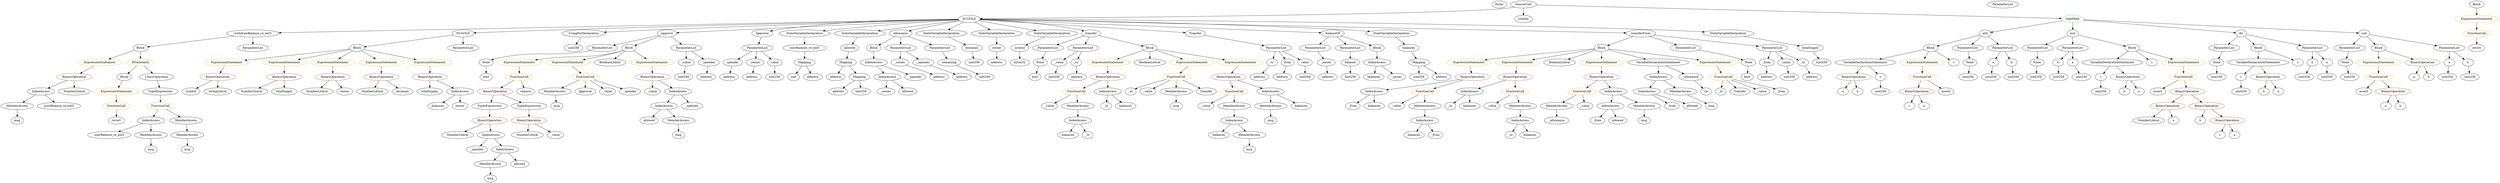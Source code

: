 strict digraph {
	graph [bb="0,0,10457,900"];
	node [label="\N"];
	Enter	[height=0.5,
		pos="6258,882",
		width=0.83628];
	FunctionDefinition_withdrawBalance_re_ent5	[color=black,
		height=0.5,
		label=withdrawBalance_re_ent5,
		pos="1052,738",
		width=2.9432];
	Block_Unnamed_10	[color=black,
		height=0.5,
		label=Block,
		pos="583.03,666",
		width=0.90558];
	FunctionDefinition_withdrawBalance_re_ent5 -> Block_Unnamed_10	[pos="e,614.42,671.68 974.32,725.4 874.33,710.48 704.14,685.08 625.36,673.32"];
	ParameterList_Unnamed_21	[color=black,
		height=0.5,
		label=ParameterList,
		pos="1052,666",
		width=1.7095];
	FunctionDefinition_withdrawBalance_re_ent5 -> ParameterList_Unnamed_21	[pos="e,1052,684.1 1052,719.7 1052,712.41 1052,703.73 1052,695.54"];
	Identifier__owner_1	[color=black,
		height=0.5,
		label=_owner,
		pos="3722,450",
		width=1.0719];
	IndexAccess_Unnamed_11	[color=black,
		height=0.5,
		label=IndexAccess,
		pos="6346,306",
		width=1.6402];
	Identifier__to_4	[color=black,
		height=0.5,
		label=_to,
		pos="6302,234",
		width=0.75];
	IndexAccess_Unnamed_11 -> Identifier__to_4	[pos="e,6312,250.83 6335.4,288.05 6330.1,279.73 6323.7,269.54 6317.9,260.32"];
	Identifier_balances_7	[color=black,
		height=0.5,
		label=balances,
		pos="6390,234",
		width=1.1828];
	IndexAccess_Unnamed_11 -> Identifier_balances_7	[pos="e,6379.5,251.79 6356.7,288.05 6361.7,280.06 6367.8,270.33 6373.4,261.4"];
	ParameterList_Unnamed_16	[color=black,
		height=0.5,
		label=ParameterList,
		pos="4394,666",
		width=1.7095];
	Parameter_None_4	[color=black,
		height=0.5,
		label=None,
		pos="4364,594",
		width=0.85014];
	ParameterList_Unnamed_16 -> Parameter_None_4	[pos="e,4371.2,611.62 4386.6,647.7 4383.3,639.95 4379.3,630.64 4375.6,622.02"];
	IndexAccess_Unnamed_19	[color=black,
		height=0.5,
		label=IndexAccess,
		pos="2782,378",
		width=1.6402];
	Identifier_allowed_4	[color=black,
		height=0.5,
		label=allowed,
		pos="2719,306",
		width=1.0858];
	IndexAccess_Unnamed_19 -> Identifier_allowed_4	[pos="e,2733.4,322.99 2767.1,360.41 2759.3,351.74 2749.6,340.97 2741,331.38"];
	MemberAccess_Unnamed_11	[color=black,
		height=0.5,
		label=MemberAccess,
		pos="2845,306",
		width=1.9174];
	IndexAccess_Unnamed_19 -> MemberAccess_Unnamed_11	[pos="e,2829.8,323.96 2797,360.41 2804.5,352.08 2813.7,341.8 2822.1,332.49"];
	Parameter_None	[color=black,
		height=0.5,
		label=None,
		pos="8511,594",
		width=0.85014];
	ElementaryTypeName_uint256_2	[color=black,
		height=0.5,
		label=uint256,
		pos="8507,522",
		width=1.0442];
	Parameter_None -> ElementaryTypeName_uint256_2	[pos="e,8508,540.1 8510,575.7 8509.6,568.41 8509.1,559.73 8508.7,551.54"];
	VariableDeclaration_spender	[color=black,
		height=0.5,
		label=spender,
		pos="3060,594",
		width=1.1135];
	ElementaryTypeName_address_7	[color=black,
		height=0.5,
		label=address,
		pos="3050,522",
		width=1.0996];
	VariableDeclaration_spender -> ElementaryTypeName_address_7	[pos="e,3052.5,540.1 3057.6,575.7 3056.5,568.32 3055.2,559.52 3054.1,551.25"];
	ParameterList_Unnamed_22	[color=black,
		height=0.5,
		label=ParameterList,
		pos="8374,882",
		width=1.7095];
	ElementaryTypeName_uint256_6	[color=black,
		height=0.5,
		label=uint256,
		pos="9265,522",
		width=1.0442];
	BinaryOperation_Unnamed_2	[color=brown,
		height=0.5,
		label=BinaryOperation,
		pos="9051,378",
		width=1.9867];
	NumberLiteral_Unnamed	[color=black,
		height=0.5,
		label=NumberLiteral,
		pos="8964,306",
		width=1.765];
	BinaryOperation_Unnamed_2 -> NumberLiteral_Unnamed	[pos="e,8984.5,323.47 9030.4,360.41 9019.4,351.52 9005.6,340.41 8993.4,330.63"];
	Identifier_a_1	[color=black,
		height=0.5,
		label=a,
		pos="9073,306",
		width=0.75];
	BinaryOperation_Unnamed_2 -> Identifier_a_1	[pos="e,9067.7,324.1 9056.5,359.7 9058.8,352.24 9061.6,343.32 9064.2,334.97"];
	VariableDeclaration_owner	[color=black,
		height=0.5,
		label=owner,
		pos="4179,666",
		width=0.93331];
	ElementaryTypeName_address_3	[color=black,
		height=0.5,
		label=address,
		pos="4179,594",
		width=1.0996];
	VariableDeclaration_owner -> ElementaryTypeName_address_3	[pos="e,4179,612.1 4179,647.7 4179,640.41 4179,631.73 4179,623.54"];
	FunctionDefinition_NUGOLD	[color=black,
		height=0.5,
		label=NUGOLD,
		pos="1927,738",
		width=1.3769];
	Block_Unnamed_4	[color=black,
		height=0.5,
		label=Block,
		pos="1478,666",
		width=0.90558];
	FunctionDefinition_NUGOLD -> Block_Unnamed_4	[pos="e,1509.2,671.86 1882.3,730.03 1795.6,716.51 1605.4,686.87 1520.5,673.62"];
	ParameterList_Unnamed_10	[color=black,
		height=0.5,
		label=ParameterList,
		pos="1927,666",
		width=1.7095];
	FunctionDefinition_NUGOLD -> ParameterList_Unnamed_10	[pos="e,1927,684.1 1927,719.7 1927,712.41 1927,703.73 1927,695.54"];
	ElementaryTypeName_uint256_15	[color=black,
		height=0.5,
		label=uint256,
		pos="2396,666",
		width=1.0442];
	FunctionDefinition_add	[color=black,
		height=0.5,
		label=add,
		pos="8314,738",
		width=0.75];
	Block_Unnamed_3	[color=black,
		height=0.5,
		label=Block,
		pos="8088,666",
		width=0.90558];
	FunctionDefinition_add -> Block_Unnamed_3	[pos="e,8115.9,675.63 8289.8,729.51 8250.8,717.42 8173.6,693.51 8126.8,679.01"];
	ParameterList_Unnamed_7	[color=black,
		height=0.5,
		label=ParameterList,
		pos="8244,666",
		width=1.7095];
	FunctionDefinition_add -> ParameterList_Unnamed_7	[pos="e,8260.7,683.7 8299.5,722.5 8290.6,713.59 8279,701.94 8268.6,691.62"];
	ParameterList_Unnamed_6	[color=black,
		height=0.5,
		label=ParameterList,
		pos="8385,666",
		width=1.7095];
	FunctionDefinition_add -> ParameterList_Unnamed_6	[pos="e,8368.1,683.7 8328.7,722.5 8337.8,713.59 8349.6,701.94 8360.1,691.62"];
	Identifier_msg_7	[color=black,
		height=0.5,
		label=msg,
		pos="2315,378",
		width=0.75];
	ElementaryTypeName_uint256_10	[color=black,
		height=0.5,
		label=uint256,
		pos="9834,522",
		width=1.0442];
	Identifier_msg_2	[color=black,
		height=0.5,
		label=msg,
		pos="4966,378",
		width=0.75];
	ExpressionStatement_Unnamed_1	[color=orange,
		height=0.5,
		label=ExpressionStatement,
		pos="9962,594",
		width=2.458];
	FunctionCall_Unnamed_1	[color=orange,
		height=0.5,
		label=FunctionCall,
		pos="9962,522",
		width=1.6125];
	ExpressionStatement_Unnamed_1 -> FunctionCall_Unnamed_1	[pos="e,9962,540.1 9962,575.7 9962,568.41 9962,559.73 9962,551.54"];
	Identifier__value_1	[color=black,
		height=0.5,
		label=_value,
		pos="4408,378",
		width=0.96103];
	Mapping_Unnamed	[color=black,
		height=0.5,
		label=Mapping,
		pos="3534,594",
		width=1.2105];
	ElementaryTypeName_address	[color=black,
		height=0.5,
		label=address,
		pos="3507,522",
		width=1.0996];
	Mapping_Unnamed -> ElementaryTypeName_address	[pos="e,3513.5,539.79 3527.5,576.05 3524.5,568.32 3520.9,558.96 3517.5,550.27"];
	Mapping_Unnamed_1	[color=black,
		height=0.5,
		label=Mapping,
		pos="3608,522",
		width=1.2105];
	Mapping_Unnamed -> Mapping_Unnamed_1	[pos="e,3591,539.06 3550.8,577.12 3560.3,568.14 3572.4,556.74 3582.9,546.73"];
	Identifier_a_5	[color=black,
		height=0.5,
		label=a,
		pos="10079,522",
		width=0.75];
	NumberLiteral_Unnamed_4	[color=black,
		height=0.5,
		label=NumberLiteral,
		pos="2190,234",
		width=1.765];
	Identifier__value_8	[color=black,
		height=0.5,
		label=_value,
		pos="2731,450",
		width=0.96103];
	FunctionCall_Unnamed_9	[color=orange,
		height=0.5,
		label=FunctionCall,
		pos="7204,522",
		width=1.6125];
	Identifier__to_5	[color=black,
		height=0.5,
		label=_to,
		pos="7204,450",
		width=0.75];
	FunctionCall_Unnamed_9 -> Identifier__to_5	[pos="e,7204,468.1 7204,503.7 7204,496.41 7204,487.73 7204,479.54"];
	Identifier_Transfer_1	[color=black,
		height=0.5,
		label=Transfer,
		pos="7291,450",
		width=1.1689];
	FunctionCall_Unnamed_9 -> Identifier_Transfer_1	[pos="e,7271.9,466.43 7224.2,504.76 7235.8,495.47 7250.4,483.67 7263.1,473.49"];
	Identifier__value_6	[color=black,
		height=0.5,
		label=_value,
		pos="7386,450",
		width=0.96103];
	FunctionCall_Unnamed_9 -> Identifier__value_6	[pos="e,7359,461.44 7239.5,507.4 7267.4,496.71 7307.2,481.42 7342,468 7344.1,467.21 7346.2,466.39 7348.3,465.56"];
	Identifier__from_4	[color=black,
		height=0.5,
		label=_from,
		pos="7472,450",
		width=0.93331];
	FunctionCall_Unnamed_9 -> Identifier__from_4	[pos="e,7446.5,462.1 7247.6,509.77 7255.4,507.81 7263.4,505.82 7271,504 7341.5,487.09 7360.9,489.66 7430,468 7432,467.39 7433.9,466.73 \
7435.9,466.04"];
	VariableDeclaration_to	[color=black,
		height=0.5,
		label=to,
		pos="5330,594",
		width=0.75];
	ElementaryTypeName_address_5	[color=black,
		height=0.5,
		label=address,
		pos="5288,522",
		width=1.0996];
	VariableDeclaration_to -> ElementaryTypeName_address_5	[pos="e,5298,539.63 5320.3,576.76 5315.4,568.67 5309.4,558.66 5303.9,549.49"];
	Identifier__from_1	[color=black,
		height=0.5,
		label=_from,
		pos="5616,378",
		width=0.93331];
	ParameterList_Unnamed_3	[color=black,
		height=0.5,
		label=ParameterList,
		pos="9293,666",
		width=1.7095];
	Parameter_None_1	[color=black,
		height=0.5,
		label=None,
		pos="9265,594",
		width=0.85014];
	ParameterList_Unnamed_3 -> Parameter_None_1	[pos="e,9271.7,611.62 9286.1,647.7 9283,640.04 9279.4,630.85 9275.9,622.3"];
	Mapping_Unnamed_2	[color=black,
		height=0.5,
		label=Mapping,
		pos="5961,594",
		width=1.2105];
	ElementaryTypeName_uint256_17	[color=black,
		height=0.5,
		label=uint256,
		pos="5961,522",
		width=1.0442];
	Mapping_Unnamed_2 -> ElementaryTypeName_uint256_17	[pos="e,5961,540.1 5961,575.7 5961,568.41 5961,559.73 5961,551.54"];
	ElementaryTypeName_address_2	[color=black,
		height=0.5,
		label=address,
		pos="6056,522",
		width=1.0996];
	Mapping_Unnamed_2 -> ElementaryTypeName_address_2	[pos="e,6035.8,537.92 5981.6,577.81 5994.8,568.11 6012.1,555.39 6026.7,544.64"];
	Identifier__to	[color=black,
		height=0.5,
		label=_to,
		pos="4654,378",
		width=0.75];
	Parameter_None_2	[color=black,
		height=0.5,
		label=None,
		pos="9825,594",
		width=0.85014];
	Parameter_None_2 -> ElementaryTypeName_uint256_10	[pos="e,9831.8,540.1 9827.3,575.7 9828.2,568.32 9829.3,559.52 9830.4,551.25"];
	Identifier__value_3	[color=black,
		height=0.5,
		label=_value,
		pos="6224,378",
		width=0.96103];
	Identifier__from_3	[color=black,
		height=0.5,
		label=_from,
		pos="6676,306",
		width=0.93331];
	ElementaryTypeName_address_14	[color=black,
		height=0.5,
		label=address,
		pos="2953,522",
		width=1.0996];
	ElementaryTypeName_uint256_1	[color=black,
		height=0.5,
		label=uint256,
		pos="8600,522",
		width=1.0442];
	VariableDeclaration_decimals	[color=black,
		height=0.5,
		label=decimals,
		pos="4077,666",
		width=1.1967];
	ElementaryTypeName_uint256_19	[color=black,
		height=0.5,
		label=uint256,
		pos="4084,594",
		width=1.0442];
	VariableDeclaration_decimals -> ElementaryTypeName_uint256_19	[pos="e,4082.3,612.1 4078.8,647.7 4079.5,640.41 4080.4,631.73 4081.2,623.54"];
	MemberAccess_Unnamed_6	[color=black,
		height=0.5,
		label=MemberAccess,
		pos="6346,378",
		width=1.9174];
	MemberAccess_Unnamed_6 -> IndexAccess_Unnamed_11	[pos="e,6346,324.1 6346,359.7 6346,352.41 6346,343.73 6346,335.54"];
	BinaryOperation_Unnamed_20	[color=brown,
		height=0.5,
		label=BinaryOperation,
		pos="2055,450",
		width=1.9867];
	TupleExpression_Unnamed_1	[color=black,
		height=0.5,
		label=TupleExpression,
		pos="2031,378",
		width=2.0422];
	BinaryOperation_Unnamed_20 -> TupleExpression_Unnamed_1	[pos="e,2036.9,396.1 2049.1,431.7 2046.5,424.24 2043.5,415.32 2040.6,406.97"];
	TupleExpression_Unnamed	[color=black,
		height=0.5,
		label=TupleExpression,
		pos="2196,378",
		width=2.0422];
	BinaryOperation_Unnamed_20 -> TupleExpression_Unnamed	[pos="e,2164.8,394.49 2086.3,433.46 2106.4,423.5 2132.7,410.44 2154.5,399.61"];
	IndexAccess_Unnamed_8	[color=black,
		height=0.5,
		label=IndexAccess,
		pos="6947,522",
		width=1.6402];
	IndexAccess_Unnamed_9	[color=black,
		height=0.5,
		label=IndexAccess,
		pos="6872,450",
		width=1.6402];
	IndexAccess_Unnamed_8 -> IndexAccess_Unnamed_9	[pos="e,6889.7,467.47 6929.3,504.41 6919.9,495.69 6908.3,484.85 6898,475.21"];
	MemberAccess_Unnamed_5	[color=black,
		height=0.5,
		label=MemberAccess,
		pos="7018,450",
		width=1.9174];
	IndexAccess_Unnamed_8 -> MemberAccess_Unnamed_5	[pos="e,7001.3,467.47 6963.9,504.41 6972.6,495.78 6983.5,485.06 6993.2,475.5"];
	VariableDeclarationStatement_Unnamed_2	[color=black,
		height=0.5,
		label=VariableDeclarationStatement,
		pos="7816,594",
		width=3.3174];
	BinaryOperation_Unnamed_8	[color=brown,
		height=0.5,
		label=BinaryOperation,
		pos="7755,522",
		width=1.9867];
	VariableDeclarationStatement_Unnamed_2 -> BinaryOperation_Unnamed_8	[pos="e,7769.5,539.62 7800.9,575.7 7793.8,567.44 7785,557.39 7777.1,548.3"];
	VariableDeclaration_c_2	[color=black,
		height=0.5,
		label=c,
		pos="7872,522",
		width=0.75];
	VariableDeclarationStatement_Unnamed_2 -> VariableDeclaration_c_2	[pos="e,7859.9,538.2 7829.9,575.7 7836.8,567.07 7845.2,556.5 7852.7,547.1"];
	MemberAccess_Unnamed_14	[color=black,
		height=0.5,
		label=MemberAccess,
		pos="781.03,234",
		width=1.9174];
	Identifier_msg_8	[color=black,
		height=0.5,
		label=msg,
		pos="781.03,162",
		width=0.75];
	MemberAccess_Unnamed_14 -> Identifier_msg_8	[pos="e,781.03,180.1 781.03,215.7 781.03,208.41 781.03,199.73 781.03,191.54"];
	Block_Unnamed_8	[color=black,
		height=0.5,
		label=Block,
		pos="6721,666",
		width=0.90558];
	ExpressionStatement_Unnamed_12	[color=orange,
		height=0.5,
		label=ExpressionStatement,
		pos="6184,594",
		width=2.458];
	Block_Unnamed_8 -> ExpressionStatement_Unnamed_12	[pos="e,6248.5,606.68 6689,661.71 6616.4,654.12 6433.9,634.33 6282,612 6274.8,610.94 6267.3,609.77 6259.8,608.55"];
	ExpressionStatement_Unnamed_11	[color=orange,
		height=0.5,
		label=ExpressionStatement,
		pos="6379,594",
		width=2.458];
	Block_Unnamed_8 -> ExpressionStatement_Unnamed_11	[pos="e,6439.8,607.44 6690.7,658.79 6637.3,647.86 6525.1,624.9 6450.9,609.72"];
	BooleanLiteral_Unnamed_1	[color=black,
		height=0.5,
		label=BooleanLiteral,
		pos="6550,594",
		width=1.7788];
	Block_Unnamed_8 -> BooleanLiteral_Unnamed_1	[pos="e,6585.3,609.45 6695.4,654.52 6669.1,643.76 6627.7,626.79 6595.7,613.72"];
	ExpressionStatement_Unnamed_13	[color=orange,
		height=0.5,
		label=ExpressionStatement,
		pos="6721,594",
		width=2.458];
	Block_Unnamed_8 -> ExpressionStatement_Unnamed_13	[pos="e,6721,612.1 6721,647.7 6721,640.41 6721,631.73 6721,623.54"];
	VariableDeclarationStatement_Unnamed_3	[color=black,
		height=0.5,
		label=VariableDeclarationStatement,
		pos="6947,594",
		width=3.3174];
	Block_Unnamed_8 -> VariableDeclarationStatement_Unnamed_3	[pos="e,6896.3,610.71 6748.7,656.42 6782.6,645.93 6840.9,627.87 6885.5,614.04"];
	ExpressionStatement_Unnamed_14	[color=orange,
		height=0.5,
		label=ExpressionStatement,
		pos="7173,594",
		width=2.458];
	Block_Unnamed_8 -> ExpressionStatement_Unnamed_14	[pos="e,7107.7,606.55 6752.3,660.56 6814.1,651.75 6956,631.23 7075,612 7082,610.88 7089.2,609.69 7096.4,608.47"];
	BinaryOperation_Unnamed_18	[color=brown,
		height=0.5,
		label=BinaryOperation,
		pos="6185,522",
		width=1.9867];
	ExpressionStatement_Unnamed_12 -> BinaryOperation_Unnamed_18	[pos="e,6184.8,540.1 6184.3,575.7 6184.4,568.41 6184.5,559.73 6184.6,551.54"];
	UsingForDeclaration_Unnamed	[color=black,
		height=0.5,
		label=UsingForDeclaration,
		pos="2437,738",
		width=2.4303];
	UsingForDeclaration_Unnamed -> ElementaryTypeName_uint256_15	[pos="e,2405.8,683.62 2426.9,719.7 2422.3,711.78 2416.7,702.23 2411.5,693.44"];
	ElementaryTypeName_uint	[color=black,
		height=0.5,
		label=uint,
		pos="3325,522",
		width=0.75];
	IndexAccess_Unnamed_21	[color=black,
		height=0.5,
		label=IndexAccess,
		pos="170.03,450",
		width=1.6402];
	MemberAccess_Unnamed_16	[color=black,
		height=0.5,
		label=MemberAccess,
		pos="69.028,378",
		width=1.9174];
	IndexAccess_Unnamed_21 -> MemberAccess_Unnamed_16	[pos="e,92.556,395.31 147.11,433.12 133.74,423.85 116.65,412.01 101.87,401.76"];
	Identifier_userBalance_re_ent5_1	[color=black,
		height=0.5,
		label=userBalance_re_ent5,
		pos="244.03,378",
		width=2.4303];
	IndexAccess_Unnamed_21 -> Identifier_userBalance_re_ent5_1	[pos="e,226.1,395.96 187.56,432.41 196.65,423.82 207.92,413.16 217.99,403.63"];
	VariableDeclarationStatement_Unnamed	[color=black,
		height=0.5,
		label=VariableDeclarationStatement,
		pos="8831,594",
		width=3.3174];
	VariableDeclaration_c	[color=black,
		height=0.5,
		label=c,
		pos="8777,522",
		width=0.75];
	VariableDeclarationStatement_Unnamed -> VariableDeclaration_c	[pos="e,8788.8,538.2 8817.7,575.7 8811,567.07 8802.9,556.5 8795.6,547.1"];
	BinaryOperation_Unnamed	[color=brown,
		height=0.5,
		label=BinaryOperation,
		pos="8894,522",
		width=1.9867];
	VariableDeclarationStatement_Unnamed -> BinaryOperation_Unnamed	[pos="e,8879.1,539.62 8846.6,575.7 8854.1,567.35 8863.3,557.18 8871.5,548.02"];
	Block_Unnamed_6	[color=black,
		height=0.5,
		label=Block,
		pos="3667,666",
		width=0.90558];
	IndexAccess_Unnamed_2	[color=black,
		height=0.5,
		label=IndexAccess,
		pos="3655,594",
		width=1.6402];
	Block_Unnamed_6 -> IndexAccess_Unnamed_2	[pos="e,3658,612.1 3664.1,647.7 3662.8,640.32 3661.3,631.52 3659.9,623.25"];
	MemberAccess_Unnamed_9	[color=black,
		height=0.5,
		label=MemberAccess,
		pos="6502,378",
		width=1.9174];
	Identifier__allowance	[color=black,
		height=0.5,
		label=_allowance,
		pos="6502,306",
		width=1.4462];
	MemberAccess_Unnamed_9 -> Identifier__allowance	[pos="e,6502,324.1 6502,359.7 6502,352.41 6502,343.73 6502,335.54"];
	NumberLiteral_Unnamed_5	[color=black,
		height=0.5,
		label=NumberLiteral,
		pos="1896,234",
		width=1.765];
	Identifier_balances	[color=black,
		height=0.5,
		label=balances,
		pos="1812,378",
		width=1.1828];
	NumberLiteral_Unnamed_1	[color=black,
		height=0.5,
		label=NumberLiteral,
		pos="1037,450",
		width=1.765];
	Identifier__to_2	[color=black,
		height=0.5,
		label=_to,
		pos="4764,450",
		width=0.75];
	IndexAccess_Unnamed_7	[color=black,
		height=0.5,
		label=IndexAccess,
		pos="4530,306",
		width=1.6402];
	Identifier_balances_5	[color=black,
		height=0.5,
		label=balances,
		pos="4486,234",
		width=1.1828];
	IndexAccess_Unnamed_7 -> Identifier_balances_5	[pos="e,4496.6,251.79 4519.4,288.05 4514.4,280.06 4508.2,270.33 4502.6,261.4"];
	Identifier__to_1	[color=black,
		height=0.5,
		label=_to,
		pos="4574,234",
		width=0.75];
	IndexAccess_Unnamed_7 -> Identifier__to_1	[pos="e,4564.1,250.83 4540.7,288.05 4545.9,279.73 4552.3,269.54 4558.1,260.32"];
	MemberAccess_Unnamed_10	[color=black,
		height=0.5,
		label=MemberAccess,
		pos="2035,90",
		width=1.9174];
	Identifier_msg_5	[color=black,
		height=0.5,
		label=msg,
		pos="2035,18",
		width=0.75];
	MemberAccess_Unnamed_10 -> Identifier_msg_5	[pos="e,2035,36.104 2035,71.697 2035,64.407 2035,55.726 2035,47.536"];
	IndexAccess_Unnamed_12	[color=black,
		height=0.5,
		label=IndexAccess,
		pos="5710,450",
		width=1.6402];
	BinaryOperation_Unnamed_18 -> IndexAccess_Unnamed_12	[pos="e,5764.9,457.02 6133.1,509.36 6123.8,507.44 6114.1,505.57 6105,504 5989.8,484.06 5854.7,467.36 5776,458.3"];
	FunctionCall_Unnamed_7	[color=orange,
		height=0.5,
		label=FunctionCall,
		pos="5927,450",
		width=1.6125];
	BinaryOperation_Unnamed_18 -> FunctionCall_Unnamed_7	[pos="e,5969.8,462.6 6137.7,508.16 6093.4,496.13 6027.1,478.16 5980.8,465.59"];
	NumberLiteral_Unnamed_3	[color=black,
		height=0.5,
		label=NumberLiteral,
		pos="1537,450",
		width=1.765];
	Identifier_assert_1	[color=black,
		height=0.5,
		label=assert,
		pos="9901,450",
		width=0.89172];
	Block_Unnamed_3 -> VariableDeclarationStatement_Unnamed_2	[pos="e,7874.6,610.09 8058.9,657.51 8017.9,646.94 7941.7,627.35 7885.6,612.9"];
	ExpressionStatement_Unnamed_2	[color=orange,
		height=0.5,
		label=ExpressionStatement,
		pos="8042,594",
		width=2.458];
	Block_Unnamed_3 -> ExpressionStatement_Unnamed_2	[pos="e,8053.3,612.12 8077.4,648.76 8072.1,640.7 8065.5,630.74 8059.5,621.6"];
	Identifier_c_4	[color=black,
		height=0.5,
		label=c,
		pos="8175,594",
		width=0.75];
	Block_Unnamed_3 -> Identifier_c_4	[pos="e,8158.2,608.54 8106.1,650.5 8118.6,640.38 8135.6,626.73 8149.5,615.5"];
	Parameter_a_3	[color=black,
		height=0.5,
		label=a,
		pos="8336,594",
		width=0.75];
	ElementaryTypeName_uint256_11	[color=black,
		height=0.5,
		label=uint256,
		pos="8321,522",
		width=1.0442];
	Parameter_a_3 -> ElementaryTypeName_uint256_11	[pos="e,8324.7,540.1 8332.3,575.7 8330.7,568.32 8328.9,559.52 8327.1,551.25"];
	BinaryOperation_Unnamed_16	[color=brown,
		height=0.5,
		label=BinaryOperation,
		pos="4660,522",
		width=1.9867];
	FunctionCall_Unnamed_4	[color=orange,
		height=0.5,
		label=FunctionCall,
		pos="4525,450",
		width=1.6125];
	BinaryOperation_Unnamed_16 -> FunctionCall_Unnamed_4	[pos="e,4553.8,465.94 4629.7,505.29 4610.3,495.22 4584.9,482.05 4564,471.21"];
	IndexAccess_Unnamed_6	[color=black,
		height=0.5,
		label=IndexAccess,
		pos="4660,450",
		width=1.6402];
	BinaryOperation_Unnamed_16 -> IndexAccess_Unnamed_6	[pos="e,4660,468.1 4660,503.7 4660,496.41 4660,487.73 4660,479.54"];
	BinaryOperation_Unnamed_23	[color=brown,
		height=0.5,
		label=BinaryOperation,
		pos="2731,522",
		width=1.9867];
	BinaryOperation_Unnamed_23 -> Identifier__value_8	[pos="e,2731,468.1 2731,503.7 2731,496.41 2731,487.73 2731,479.54"];
	IndexAccess_Unnamed_18	[color=black,
		height=0.5,
		label=IndexAccess,
		pos="2843,450",
		width=1.6402];
	BinaryOperation_Unnamed_23 -> IndexAccess_Unnamed_18	[pos="e,2818,466.67 2757,504.76 2772.3,495.18 2792,482.92 2808.6,472.53"];
	ContractDefinition_NUGOLD	[color=black,
		height=0.5,
		label=NUGOLD,
		pos="4059,810",
		width=1.3769];
	ContractDefinition_NUGOLD -> FunctionDefinition_withdrawBalance_re_ent5	[pos="e,1156.5,741.43 4009.3,807.84 3668.3,799.9 1672.2,753.44 1167.8,741.69"];
	ContractDefinition_NUGOLD -> FunctionDefinition_NUGOLD	[pos="e,1976.1,741.18 4009.5,807.66 3804.3,802.05 3001.2,779.74 2341,756 2215.3,751.48 2068.1,745.2 1987.5,741.68"];
	ContractDefinition_NUGOLD -> UsingForDeclaration_Unnamed	[pos="e,2519.7,744.18 4009.6,807.35 3834.8,801.43 3230,780.38 2731,756 2664.1,752.73 2588.7,748.36 2531,744.86"];
	FunctionDefinition_approve	[color=black,
		height=0.5,
		label=approve,
		pos="2781,738",
		width=1.1412];
	ContractDefinition_NUGOLD -> FunctionDefinition_approve	[pos="e,2821.7,741.23 4010.1,806.32 3808.2,795.26 3040.8,753.23 2833.1,741.85"];
	EventDefinition_Approval	[color=black,
		height=0.5,
		label=Approval,
		pos="3182,738",
		width=1.266];
	ContractDefinition_NUGOLD -> EventDefinition_Approval	[pos="e,3222.2,746.7 4009.8,807.32 3886.9,802.77 3556.6,788.29 3283,756 3266.8,754.09 3249.3,751.36 3233.4,748.65"];
	StateVariableDeclaration_Unnamed_6	[color=black,
		height=0.5,
		label=StateVariableDeclaration,
		pos="3393,738",
		width=2.8184];
	ContractDefinition_NUGOLD -> StateVariableDeclaration_Unnamed_6	[pos="e,3466.4,750.84 4010.7,805.31 3914.2,797.74 3690.9,779.21 3504,756 3495.5,754.94 3486.5,753.73 3477.6,752.47"];
	StateVariableDeclaration_Unnamed	[color=black,
		height=0.5,
		label=StateVariableDeclaration,
		pos="3614,738",
		width=2.8184];
	ContractDefinition_NUGOLD -> StateVariableDeclaration_Unnamed	[pos="e,3688.1,750.66 4014.3,801.97 3940.8,790.41 3793.3,767.2 3699.3,752.41"];
	FunctionDefinition_allowance	[color=black,
		height=0.5,
		label=allowance,
		pos="3781,738",
		width=1.3076];
	ContractDefinition_NUGOLD -> FunctionDefinition_allowance	[pos="e,3816.8,750 4017.7,799.8 3973.2,789.72 3900.3,772.75 3838,756 3834.7,755.1 3831.3,754.15 3827.8,753.17"];
	StateVariableDeclaration_Unnamed_3	[color=black,
		height=0.5,
		label=StateVariableDeclaration,
		pos="3948,738",
		width=2.8184];
	ContractDefinition_NUGOLD -> StateVariableDeclaration_Unnamed_3	[pos="e,3974.4,755.63 4034.9,793.81 4020,784.4 4000.6,772.14 3983.9,761.6"];
	StateVariableDeclaration_Unnamed_4	[color=black,
		height=0.5,
		label=StateVariableDeclaration,
		pos="4169,738",
		width=2.8184];
	ContractDefinition_NUGOLD -> StateVariableDeclaration_Unnamed_4	[pos="e,4142.9,755.63 4082.9,793.81 4097.7,784.4 4117,772.14 4133.5,761.6"];
	StateVariableDeclaration_Unnamed_5	[color=black,
		height=0.5,
		label=StateVariableDeclaration,
		pos="4390,738",
		width=2.8184];
	ContractDefinition_NUGOLD -> StateVariableDeclaration_Unnamed_5	[pos="e,4326.7,752.4 4100.9,800.13 4154.8,788.74 4249.2,768.78 4315.5,754.77"];
	FunctionDefinition_transfer	[color=black,
		height=0.5,
		label=transfer,
		pos="4548,738",
		width=1.0719];
	ContractDefinition_NUGOLD -> FunctionDefinition_transfer	[pos="e,4519.1,750.39 4108.3,806.63 4190.4,801.9 4360.2,788.74 4500,756 4502.8,755.36 4505.6,754.61 4508.4,753.79"];
	EventDefinition_Transfer	[color=black,
		height=0.5,
		label=Transfer,
		pos="4999,738",
		width=1.1689];
	ContractDefinition_NUGOLD -> EventDefinition_Transfer	[pos="e,4957.5,742.09 4107.3,805.41 4267.2,793.5 4779.5,755.35 4946.1,742.94"];
	FunctionDefinition_balanceOf	[color=black,
		height=0.5,
		label=balanceOf,
		pos="5585,738",
		width=1.3491];
	ContractDefinition_NUGOLD -> FunctionDefinition_balanceOf	[pos="e,5536.9,741.21 4108.1,806.75 4334.6,796.36 5278.7,753.05 5525.7,741.72"];
	StateVariableDeclaration_Unnamed_1	[color=black,
		height=0.5,
		label=StateVariableDeclaration,
		pos="5808,738",
		width=2.8184];
	ContractDefinition_NUGOLD -> StateVariableDeclaration_Unnamed_1	[pos="e,5725,748.68 4108.7,808.59 4304.2,806.71 5039.4,797.14 5643,756 5666,754.43 5690.7,752.19 5713.8,749.84"];
	FunctionDefinition_transferFrom	[color=black,
		height=0.5,
		label=transferFrom,
		pos="6881,738",
		width=1.6402];
	ContractDefinition_NUGOLD -> FunctionDefinition_transferFrom	[pos="e,6822.1,740.46 4108.6,807.77 4446.8,799.38 6412.8,750.61 6810.8,740.74"];
	StateVariableDeclaration_Unnamed_2	[color=black,
		height=0.5,
		label=StateVariableDeclaration,
		pos="7242,738",
		width=2.8184];
	ContractDefinition_NUGOLD -> StateVariableDeclaration_Unnamed_2	[pos="e,7148.7,745.36 4109,808.82 4389.7,807.68 5798.8,799.9 6949,756 7011.5,753.61 7081.5,749.61 7137.4,746.08"];
	ElementaryTypeName_uint256_20	[color=black,
		height=0.5,
		label=uint256,
		pos="5480,522",
		width=1.0442];
	Identifier_require	[color=black,
		height=0.5,
		label=require,
		pos="2181,450",
		width=1.0026];
	ElementaryTypeName_address_11	[color=black,
		height=0.5,
		label=address,
		pos="4531,522",
		width=1.0996];
	ParameterList_Unnamed_18	[color=black,
		height=0.5,
		label=ParameterList,
		pos="7071,666",
		width=1.7095];
	Parameter_None_5	[color=black,
		height=0.5,
		label=None,
		pos="7310,594",
		width=0.85014];
	ParameterList_Unnamed_18 -> Parameter_None_5	[pos="e,7286.1,605.81 7118.6,654.33 7159.3,644.73 7219.1,629.49 7270,612 7271.8,611.38 7273.7,610.71 7275.6,610.01"];
	ElementaryTypeName_address_10	[color=black,
		height=0.5,
		label=address,
		pos="4051,522",
		width=1.0996];
	ParameterList_Unnamed_11	[color=black,
		height=0.5,
		label=ParameterList,
		pos="5530,666",
		width=1.7095];
	Parameter__owner	[color=black,
		height=0.5,
		label=_owner,
		pos="5571,594",
		width=1.0719];
	ParameterList_Unnamed_11 -> Parameter__owner	[pos="e,5561.2,611.79 5540,648.05 5544.6,640.14 5550.2,630.54 5555.4,621.69"];
	Identifier__from	[color=black,
		height=0.5,
		label=_from,
		pos="7003,378",
		width=0.93331];
	IndexAccess_Unnamed_9 -> Identifier__from	[pos="e,6979.9,391.36 6900.5,433.81 6920.9,422.89 6948.5,408.14 6969.9,396.69"];
	Identifier_allowed_1	[color=black,
		height=0.5,
		label=allowed,
		pos="7094,378",
		width=1.0858];
	IndexAccess_Unnamed_9 -> Identifier_allowed_1	[pos="e,7063.9,389.91 6913.7,436.88 6949,426.46 7001,410.81 7046,396 7048.4,395.23 7050.8,394.42 7053.2,393.59"];
	ParameterList_Unnamed_20	[color=black,
		height=0.5,
		label=ParameterList,
		pos="2513,666",
		width=1.7095];
	FunctionDefinition_approve -> ParameterList_Unnamed_20	[pos="e,2557.5,678.63 2746.3,727.92 2701.2,716.14 2622,695.46 2568.5,681.5"];
	Block_Unnamed_9	[color=black,
		height=0.5,
		label=Block,
		pos="2625,666",
		width=0.90558];
	FunctionDefinition_approve -> Block_Unnamed_9	[pos="e,2649.8,678.14 2753.1,724.49 2727.1,712.8 2688.2,695.33 2660,682.71"];
	ParameterList_Unnamed_19	[color=black,
		height=0.5,
		label=ParameterList,
		pos="2859,666",
		width=1.7095];
	FunctionDefinition_approve -> ParameterList_Unnamed_19	[pos="e,2840.7,683.47 2798.3,721.46 2808.4,712.48 2821.2,700.98 2832.4,690.87"];
	BinaryOperation_Unnamed_3	[color=brown,
		height=0.5,
		label=BinaryOperation,
		pos="9212,378",
		width=1.9867];
	Identifier_b_1	[color=black,
		height=0.5,
		label=b,
		pos="9189,306",
		width=0.75];
	BinaryOperation_Unnamed_3 -> Identifier_b_1	[pos="e,9194.6,324.1 9206.3,359.7 9203.9,352.24 9201,343.32 9198.2,334.97"];
	BinaryOperation_Unnamed_4	[color=brown,
		height=0.5,
		label=BinaryOperation,
		pos="9306,306",
		width=1.9867];
	BinaryOperation_Unnamed_3 -> BinaryOperation_Unnamed_4	[pos="e,9283.9,323.47 9234.3,360.41 9246.4,351.43 9261.5,340.19 9274.7,330.34"];
	ElementaryTypeName_uint256_7	[color=black,
		height=0.5,
		label=uint256,
		pos="9376,450",
		width=1.0442];
	Identifier_revert	[color=black,
		height=0.5,
		label=revert,
		pos="481.03,306",
		width=0.87786];
	ParameterList_Unnamed_9	[color=black,
		height=0.5,
		label=ParameterList,
		pos="3165,666",
		width=1.7095];
	EventDefinition_Approval -> ParameterList_Unnamed_9	[pos="e,3169.2,684.1 3177.8,719.7 3176,712.32 3173.9,703.52 3171.9,695.25"];
	FunctionCall_Unnamed_14	[color=orange,
		height=0.5,
		label=FunctionCall,
		pos="10368,738",
		width=1.6125];
	Identifier_revert_1	[color=black,
		height=0.5,
		label=revert,
		pos="10368,666",
		width=0.87786];
	FunctionCall_Unnamed_14 -> Identifier_revert_1	[pos="e,10368,684.1 10368,719.7 10368,712.41 10368,703.73 10368,695.54"];
	Block_Unnamed_12	[color=black,
		height=0.5,
		label=Block,
		pos="10368,882",
		width=0.90558];
	ExpressionStatement_Unnamed_20	[color=orange,
		height=0.5,
		label=ExpressionStatement,
		pos="10368,810",
		width=2.458];
	Block_Unnamed_12 -> ExpressionStatement_Unnamed_20	[pos="e,10368,828.1 10368,863.7 10368,856.41 10368,847.73 10368,839.54"];
	FunctionDefinition_mul	[color=black,
		height=0.5,
		label=mul,
		pos="8667,738",
		width=0.75];
	ParameterList_Unnamed_1	[color=black,
		height=0.5,
		label=ParameterList,
		pos="8526,666",
		width=1.7095];
	FunctionDefinition_mul -> ParameterList_Unnamed_1	[pos="e,8556.4,682.09 8645.9,726.52 8625.1,716.16 8592.6,700.05 8566.7,687.19"];
	ParameterList_Unnamed	[color=black,
		height=0.5,
		label=ParameterList,
		pos="8667,666",
		width=1.7095];
	FunctionDefinition_mul -> ParameterList_Unnamed	[pos="e,8667,684.1 8667,719.7 8667,712.41 8667,703.73 8667,695.54"];
	Block_Unnamed	[color=black,
		height=0.5,
		label=Block,
		pos="8913,666",
		width=0.90558];
	FunctionDefinition_mul -> Block_Unnamed	[pos="e,8884.5,675.12 8691.5,730.03 8734.1,717.91 8822.2,692.85 8873.5,678.24"];
	IndexAccess_Unnamed_12 -> Identifier__from_1	[pos="e,5635,393.16 5688.7,433.12 5675.5,423.26 5658.3,410.47 5644,399.81"];
	Identifier_balances_8	[color=black,
		height=0.5,
		label=balances,
		pos="5710,378",
		width=1.1828];
	IndexAccess_Unnamed_12 -> Identifier_balances_8	[pos="e,5710,396.1 5710,431.7 5710,424.41 5710,415.73 5710,407.54"];
	Parameter_None_3	[color=black,
		height=0.5,
		label=None,
		pos="8251,594",
		width=0.85014];
	ParameterList_Unnamed_7 -> Parameter_None_3	[pos="e,8249.3,612.1 8245.8,647.7 8246.5,640.41 8247.4,631.73 8248.2,623.54"];
	ParameterList_Unnamed_5	[color=black,
		height=0.5,
		label=ParameterList,
		pos="9838,666",
		width=1.7095];
	ParameterList_Unnamed_5 -> Parameter_None_2	[pos="e,9828.2,612.1 9834.8,647.7 9833.4,640.32 9831.8,631.52 9830.3,623.25"];
	IndexAccess_Unnamed_18 -> IndexAccess_Unnamed_19	[pos="e,2796.4,395.47 2828.6,432.41 2821.2,423.95 2812.1,413.49 2803.9,404.08"];
	Identifier__spender_2	[color=black,
		height=0.5,
		label=_spender,
		pos="2904,378",
		width=1.2521];
	IndexAccess_Unnamed_18 -> Identifier__spender_2	[pos="e,2889.7,395.47 2857.5,432.41 2864.9,423.95 2874,413.49 2882.2,404.08"];
	VariableDeclarationStatement_Unnamed_1	[color=black,
		height=0.5,
		label=VariableDeclarationStatement,
		pos="9433,594",
		width=3.3174];
	VariableDeclaration_c_1	[color=black,
		height=0.5,
		label=c,
		pos="9376,522",
		width=0.75];
	VariableDeclarationStatement_Unnamed_1 -> VariableDeclaration_c_1	[pos="e,9388.4,538.2 9418.9,575.7 9411.9,567.07 9403.3,556.5 9395.7,547.1"];
	BinaryOperation_Unnamed_5	[color=brown,
		height=0.5,
		label=BinaryOperation,
		pos="9493,522",
		width=1.9867];
	VariableDeclarationStatement_Unnamed_1 -> BinaryOperation_Unnamed_5	[pos="e,9478.4,540.1 9447.9,575.7 9454.8,567.56 9463.3,557.69 9471,548.7"];
	Identifier_a_6	[color=black,
		height=0.5,
		label=a,
		pos="7700,450",
		width=0.75];
	BinaryOperation_Unnamed_8 -> Identifier_a_6	[pos="e,7712.1,466.36 7741.7,504.05 7734.9,495.44 7726.6,484.81 7719.1,475.33"];
	Identifier_b_5	[color=black,
		height=0.5,
		label=b,
		pos="7772,450",
		width=0.75];
	BinaryOperation_Unnamed_8 -> Identifier_b_5	[pos="e,7767.9,468.1 7759.2,503.7 7761,496.32 7763.2,487.52 7765.2,479.25"];
	Identifier__value_7	[color=black,
		height=0.5,
		label=_value,
		pos="2306,234",
		width=0.96103];
	VariableDeclaration_from	[color=black,
		height=0.5,
		label=from,
		pos="5404,594",
		width=0.7947];
	ElementaryTypeName_address_4	[color=black,
		height=0.5,
		label=address,
		pos="5385,522",
		width=1.0996];
	VariableDeclaration_from -> ElementaryTypeName_address_4	[pos="e,5389.7,540.28 5399.4,576.05 5397.4,568.6 5395,559.64 5392.7,551.22"];
	ElementaryTypeName_uint256_3	[color=black,
		height=0.5,
		label=uint256,
		pos="8777,450",
		width=1.0442];
	ElementaryTypeName_address_1	[color=black,
		height=0.5,
		label=address,
		pos="3520,450",
		width=1.0996];
	Identifier_userBalance_re_ent5	[color=black,
		height=0.5,
		label=userBalance_re_ent5,
		pos="450.03,234",
		width=2.4303];
	Identifier_a_4	[color=black,
		height=0.5,
		label=a,
		pos="9987,378",
		width=0.75];
	NumberLiteral_Unnamed_2	[color=black,
		height=0.5,
		label=NumberLiteral,
		pos="1307,450",
		width=1.765];
	Identifier_balances_4	[color=black,
		height=0.5,
		label=balances,
		pos="4742,378",
		width=1.1828];
	BinaryOperation_Unnamed_12	[color=brown,
		height=0.5,
		label=BinaryOperation,
		pos="1381,522",
		width=1.9867];
	BinaryOperation_Unnamed_12 -> NumberLiteral_Unnamed_2	[pos="e,1324.7,467.71 1363.5,504.41 1354.3,495.76 1343,485 1332.8,475.42"];
	Identifier_owner	[color=black,
		height=0.5,
		label=owner,
		pos="1422,450",
		width=0.93331];
	BinaryOperation_Unnamed_12 -> Identifier_owner	[pos="e,1412.3,467.62 1391.2,503.7 1395.8,495.78 1401.4,486.23 1406.5,477.44"];
	VariableDeclaration_userBalance_re_ent5	[color=black,
		height=0.5,
		label=userBalance_re_ent5,
		pos="3393,666",
		width=2.4303];
	StateVariableDeclaration_Unnamed_6 -> VariableDeclaration_userBalance_re_ent5	[pos="e,3393,684.1 3393,719.7 3393,712.41 3393,703.73 3393,695.54"];
	BinaryOperation_Unnamed_21	[color=brown,
		height=0.5,
		label=BinaryOperation,
		pos="2196,306",
		width=1.9867];
	BinaryOperation_Unnamed_21 -> NumberLiteral_Unnamed_4	[pos="e,2191.5,252.1 2194.5,287.7 2193.9,280.41 2193.2,271.73 2192.5,263.54"];
	BinaryOperation_Unnamed_21 -> Identifier__value_7	[pos="e,2284.7,248.56 2221.5,288.76 2237.6,278.57 2258.3,265.36 2275.3,254.58"];
	BinaryOperation_Unnamed_9	[color=brown,
		height=0.5,
		label=BinaryOperation,
		pos="8021,450",
		width=1.9867];
	Identifier_c_3	[color=black,
		height=0.5,
		label=c,
		pos="7985,378",
		width=0.75];
	BinaryOperation_Unnamed_9 -> Identifier_c_3	[pos="e,7993.3,395.14 8012.1,431.7 8008,423.75 8003.1,414.16 7998.6,405.34"];
	Identifier_a_7	[color=black,
		height=0.5,
		label=a,
		pos="8057,378",
		width=0.75];
	BinaryOperation_Unnamed_9 -> Identifier_a_7	[pos="e,8048.7,395.14 8029.9,431.7 8034,423.75 8038.9,414.16 8043.5,405.34"];
	SourceUnit_Unnamed	[color=black,
		height=0.5,
		label=SourceUnit,
		pos="6359,882",
		width=1.46];
	SourceUnit_Unnamed -> ContractDefinition_NUGOLD	[pos="e,4108.7,811.45 6321.3,869.09 6313.4,867.02 6305,865.17 6297,864 6076.7,831.68 4456.7,814.75 4120.1,811.56"];
	PragmaDirective_solidity	[color=black,
		height=0.5,
		label=solidity,
		pos="6359,810",
		width=1.0442];
	SourceUnit_Unnamed -> PragmaDirective_solidity	[pos="e,6359,828.1 6359,863.7 6359,856.41 6359,847.73 6359,839.54"];
	ContractDefinition_SafeMath	[color=green,
		height=0.5,
		label=SafeMath,
		pos="8667,810",
		width=1.2798];
	SourceUnit_Unnamed -> ContractDefinition_SafeMath	[pos="e,8620.9,812.4 6411.3,879.41 6718.7,870.09 8288.3,822.49 8609.6,812.74"];
	Identifier__value	[color=black,
		height=0.5,
		label=_value,
		pos="5091,378",
		width=0.96103];
	VariableDeclaration_totalSupply	[color=black,
		height=0.5,
		label=totalSupply,
		pos="7583,666",
		width=1.4739];
	ElementaryTypeName_uint256_18	[color=black,
		height=0.5,
		label=uint256,
		pos="7641,594",
		width=1.0442];
	VariableDeclaration_totalSupply -> ElementaryTypeName_uint256_18	[pos="e,7627.8,610.99 7596.8,648.41 7603.9,639.83 7612.7,629.19 7620.6,619.67"];
	IndexAccess_Unnamed_1	[color=black,
		height=0.5,
		label=IndexAccess,
		pos="5786,594",
		width=1.6402];
	Identifier_balances_1	[color=black,
		height=0.5,
		label=balances,
		pos="5768,522",
		width=1.1828];
	IndexAccess_Unnamed_1 -> Identifier_balances_1	[pos="e,5772.4,540.1 5781.6,575.7 5779.7,568.32 5777.4,559.52 5775.3,551.25"];
	Identifier__owner	[color=black,
		height=0.5,
		label=_owner,
		pos="5867,522",
		width=1.0719];
	IndexAccess_Unnamed_1 -> Identifier__owner	[pos="e,5849.2,538.43 5804.8,576.76 5815.5,567.56 5829,555.9 5840.7,545.79"];
	Parameter_a_2	[color=black,
		height=0.5,
		label=a,
		pos="10257,594",
		width=0.75];
	ElementaryTypeName_uint256_8	[color=black,
		height=0.5,
		label=uint256,
		pos="10251,522",
		width=1.0442];
	Parameter_a_2 -> ElementaryTypeName_uint256_8	[pos="e,10252,540.1 10256,575.7 10255,568.41 10254,559.73 10253,551.54"];
	TupleExpression_Unnamed_2	[color=black,
		height=0.5,
		label=TupleExpression,
		pos="661.03,450",
		width=2.0422];
	FunctionCall_Unnamed_12	[color=orange,
		height=0.5,
		label=FunctionCall,
		pos="661.03,378",
		width=1.6125];
	TupleExpression_Unnamed_2 -> FunctionCall_Unnamed_12	[pos="e,661.03,396.1 661.03,431.7 661.03,424.41 661.03,415.73 661.03,407.54"];
	Identifier__value_2	[color=black,
		height=0.5,
		label=_value,
		pos="4844,450",
		width=0.96103];
	VariableDeclaration__owner	[color=black,
		height=0.5,
		label=_owner,
		pos="3157,594",
		width=1.0719];
	ElementaryTypeName_address_6	[color=black,
		height=0.5,
		label=address,
		pos="3147,522",
		width=1.0996];
	VariableDeclaration__owner -> ElementaryTypeName_address_6	[pos="e,3149.5,540.1 3154.6,575.7 3153.5,568.32 3152.2,559.52 3151.1,551.25"];
	ParameterList_Unnamed_17	[color=black,
		height=0.5,
		label=ParameterList,
		pos="7421,666",
		width=1.7095];
	Parameter__from	[color=black,
		height=0.5,
		label=_from,
		pos="7392,594",
		width=0.93331];
	ParameterList_Unnamed_17 -> Parameter__from	[pos="e,7398.9,611.62 7413.9,647.7 7410.7,639.95 7406.8,630.64 7403.2,622.02"];
	Parameter__value_1	[color=black,
		height=0.5,
		label=_value,
		pos="7478,594",
		width=0.96103];
	ParameterList_Unnamed_17 -> Parameter__value_1	[pos="e,7465.1,610.83 7434.8,648.05 7441.7,639.56 7450.3,629.11 7457.9,619.73"];
	Parameter__to_1	[color=black,
		height=0.5,
		label=_to,
		pos="7558,594",
		width=0.75];
	ParameterList_Unnamed_17 -> Parameter__to_1	[pos="e,7537.3,605.61 7450.8,649.81 7473.3,638.29 7504.2,622.49 7527.1,610.81"];
	MemberAccess_Unnamed_15	[color=black,
		height=0.5,
		label=MemberAccess,
		pos="625.03,234",
		width=1.9174];
	Identifier_msg_9	[color=black,
		height=0.5,
		label=msg,
		pos="625.03,162",
		width=0.75];
	MemberAccess_Unnamed_15 -> Identifier_msg_9	[pos="e,625.03,180.1 625.03,215.7 625.03,208.41 625.03,199.73 625.03,191.54"];
	Identifier__value_5	[color=black,
		height=0.5,
		label=_value,
		pos="6624,378",
		width=0.96103];
	ParameterList_Unnamed_13	[color=black,
		height=0.5,
		label=ParameterList,
		pos="3781,666",
		width=1.7095];
	Parameter__owner_1	[color=black,
		height=0.5,
		label=_owner,
		pos="3771,594",
		width=1.0719];
	ParameterList_Unnamed_13 -> Parameter__owner_1	[pos="e,3773.5,612.1 3778.6,647.7 3777.5,640.32 3776.2,631.52 3775.1,623.25"];
	Parameter__spender	[color=black,
		height=0.5,
		label=_spender,
		pos="3873,594",
		width=1.2521];
	ParameterList_Unnamed_13 -> Parameter__spender	[pos="e,3852.8,610.43 3802.4,648.76 3814.7,639.38 3830.4,627.44 3843.9,617.2"];
	IndexAccess_Unnamed_15	[color=black,
		height=0.5,
		label=IndexAccess,
		pos="6736,378",
		width=1.6402];
	IndexAccess_Unnamed_15 -> Identifier__from_3	[pos="e,6689.3,322.51 6721.8,360.41 6714.3,351.62 6704.9,340.66 6696.6,330.96"];
	Identifier_allowed_2	[color=black,
		height=0.5,
		label=allowed,
		pos="6767,306",
		width=1.0858];
	IndexAccess_Unnamed_15 -> Identifier_allowed_2	[pos="e,6759.5,324.1 6743.7,359.7 6747.1,352.07 6751.1,342.92 6754.9,334.4"];
	Parameter_balance	[color=black,
		height=0.5,
		label=balance,
		pos="5670,594",
		width=1.0719];
	ElementaryTypeName_uint256_22	[color=black,
		height=0.5,
		label=uint256,
		pos="5670,522",
		width=1.0442];
	Parameter_balance -> ElementaryTypeName_uint256_22	[pos="e,5670,540.1 5670,575.7 5670,568.41 5670,559.73 5670,551.54"];
	IndexAccess_Unnamed_20	[color=black,
		height=0.5,
		label=IndexAccess,
		pos="625.03,306",
		width=1.6402];
	FunctionCall_Unnamed_12 -> IndexAccess_Unnamed_20	[pos="e,633.91,324.28 652.31,360.05 648.35,352.35 643.56,343.03 639.1,334.36"];
	MemberAccess_Unnamed_13	[color=black,
		height=0.5,
		label=MemberAccess,
		pos="776.03,306",
		width=1.9174];
	FunctionCall_Unnamed_12 -> MemberAccess_Unnamed_13	[pos="e,749.78,322.98 686.55,361.46 702.26,351.9 722.64,339.5 739.98,328.94"];
	VariableDeclaration_allowed	[color=black,
		height=0.5,
		label=allowed,
		pos="3550,666",
		width=1.0858];
	StateVariableDeclaration_Unnamed -> VariableDeclaration_allowed	[pos="e,3564.5,682.83 3598.5,720.05 3590.6,711.38 3580.8,700.67 3572.1,691.15"];
	VariableDeclaration_c -> ElementaryTypeName_uint256_3	[pos="e,8777,468.1 8777,503.7 8777,496.41 8777,487.73 8777,479.54"];
	MemberAccess_Unnamed	[color=black,
		height=0.5,
		label=MemberAccess,
		pos="5369,378",
		width=1.9174];
	Identifier_msg	[color=black,
		height=0.5,
		label=msg,
		pos="5369,306",
		width=0.75];
	MemberAccess_Unnamed -> Identifier_msg	[pos="e,5369,324.1 5369,359.7 5369,352.41 5369,343.73 5369,335.54"];
	FunctionCall_Unnamed_8	[color=orange,
		height=0.5,
		label=FunctionCall,
		pos="6601,450",
		width=1.6125];
	FunctionCall_Unnamed_8 -> MemberAccess_Unnamed_9	[pos="e,6525.1,395.31 6578.6,433.12 6565.5,423.85 6548.7,412.01 6534.2,401.76"];
	FunctionCall_Unnamed_8 -> Identifier__value_5	[pos="e,6618.4,396.1 6606.7,431.7 6609.2,424.24 6612.1,415.32 6614.8,406.97"];
	ExpressionStatement_Unnamed_15	[color=orange,
		height=0.5,
		label=ExpressionStatement,
		pos="2181,594",
		width=2.458];
	FunctionCall_Unnamed_10	[color=orange,
		height=0.5,
		label=FunctionCall,
		pos="2181,522",
		width=1.6125];
	ExpressionStatement_Unnamed_15 -> FunctionCall_Unnamed_10	[pos="e,2181,540.1 2181,575.7 2181,568.41 2181,559.73 2181,551.54"];
	Identifier__value_4	[color=black,
		height=0.5,
		label=_value,
		pos="5805,378",
		width=0.96103];
	ParameterList_Unnamed_9 -> VariableDeclaration_spender	[pos="e,3081.6,609.39 3141.2,649.12 3126.4,639.23 3107.1,626.4 3091.1,615.72"];
	ParameterList_Unnamed_9 -> VariableDeclaration__owner	[pos="e,3159,612.1 3163.1,647.7 3162.2,640.41 3161.2,631.73 3160.3,623.54"];
	VariableDeclaration_value_1	[color=black,
		height=0.5,
		label=value,
		pos="3243,594",
		width=0.82242];
	ParameterList_Unnamed_9 -> VariableDeclaration_value_1	[pos="e,3226.8,609.57 3183.5,648.41 3193.9,639.1 3207,627.35 3218.2,617.24"];
	ElementaryTypeName_uint256_14	[color=black,
		height=0.5,
		label=uint256,
		pos="7872,450",
		width=1.0442];
	FunctionDefinition_allowance -> Block_Unnamed_6	[pos="e,3688.1,679.94 3756.9,722.15 3739.6,711.59 3716.4,697.31 3697.8,685.92"];
	FunctionDefinition_allowance -> ParameterList_Unnamed_13	[pos="e,3781,684.1 3781,719.7 3781,712.41 3781,703.73 3781,695.54"];
	ParameterList_Unnamed_14	[color=black,
		height=0.5,
		label=ParameterList,
		pos="3946,666",
		width=1.7095];
	FunctionDefinition_allowance -> ParameterList_Unnamed_14	[pos="e,3912.1,681.38 3811.7,724 3837,713.27 3873.2,697.9 3901.6,685.83"];
	Parameter_b_1	[color=black,
		height=0.5,
		label=b,
		pos="9669,594",
		width=0.75];
	ElementaryTypeName_uint256_5	[color=black,
		height=0.5,
		label=uint256,
		pos="9648,522",
		width=1.0442];
	Parameter_b_1 -> ElementaryTypeName_uint256_5	[pos="e,9653.2,540.28 9663.9,576.05 9661.7,568.6 9659,559.64 9656.5,551.22"];
	ElementaryTypeName_uint256_21	[color=black,
		height=0.5,
		label=uint256,
		pos="3242,522",
		width=1.0442];
	VariableDeclaration_value_1 -> ElementaryTypeName_uint256_21	[pos="e,3242.3,540.1 3242.8,575.7 3242.7,568.41 3242.6,559.73 3242.4,551.54"];
	Identifier__spender_1	[color=black,
		height=0.5,
		label=_spender,
		pos="1976,162",
		width=1.2521];
	FunctionDefinition_div	[color=black,
		height=0.5,
		label=div,
		pos="9363,738",
		width=0.75];
	FunctionDefinition_div -> ParameterList_Unnamed_3	[pos="e,9309.7,683.7 9348.5,722.5 9339.6,713.59 9328,701.94 9317.6,691.62"];
	Block_Unnamed_1	[color=black,
		height=0.5,
		label=Block,
		pos="9433,666",
		width=0.90558];
	FunctionDefinition_div -> Block_Unnamed_1	[pos="e,9418.1,681.97 9377.5,722.5 9386.9,713.14 9399.3,700.77 9409.9,690.09"];
	ParameterList_Unnamed_2	[color=black,
		height=0.5,
		label=ParameterList,
		pos="9669,666",
		width=1.7095];
	FunctionDefinition_div -> ParameterList_Unnamed_2	[pos="e,9621.5,677.88 9388.3,731.21 9436.7,720.16 9543.2,695.78 9610.3,680.44"];
	Mapping_Unnamed_1 -> ElementaryTypeName_address_1	[pos="e,3538.9,466.01 3588.5,505.46 3576.5,495.91 3560.9,483.51 3547.6,472.96"];
	ElementaryTypeName_uint256_16	[color=black,
		height=0.5,
		label=uint256,
		pos="3615,450",
		width=1.0442];
	Mapping_Unnamed_1 -> ElementaryTypeName_uint256_16	[pos="e,3613.3,468.1 3609.8,503.7 3610.5,496.41 3611.4,487.73 3612.2,479.54"];
	Identifier_decimals	[color=black,
		height=0.5,
		label=decimals,
		pos="1662,450",
		width=1.1967];
	BinaryOperation_Unnamed_17	[color=brown,
		height=0.5,
		label=BinaryOperation,
		pos="6346,522",
		width=1.9867];
	ExpressionStatement_Unnamed_11 -> BinaryOperation_Unnamed_17	[pos="e,6354.1,540.1 6370.9,575.7 6367.3,568.07 6363,558.92 6358.9,550.4"];
	FunctionCall_Unnamed_2	[color=orange,
		height=0.5,
		label=FunctionCall,
		pos="8042,522",
		width=1.6125];
	FunctionCall_Unnamed_2 -> BinaryOperation_Unnamed_9	[pos="e,8026.2,468.1 8036.8,503.7 8034.6,496.24 8031.9,487.32 8029.4,478.97"];
	Identifier_assert_2	[color=black,
		height=0.5,
		label=assert,
		pos="8143,450",
		width=0.89172];
	FunctionCall_Unnamed_2 -> Identifier_assert_2	[pos="e,8123.3,464.7 8064.9,505.12 8079.5,495.03 8098.5,481.88 8114.1,471.07"];
	Block_Unnamed_2	[color=black,
		height=0.5,
		label=Block,
		pos="9962,666",
		width=0.90558];
	Block_Unnamed_2 -> ExpressionStatement_Unnamed_1	[pos="e,9962,612.1 9962,647.7 9962,640.41 9962,631.73 9962,623.54"];
	BinaryOperation_Unnamed_7	[color=brown,
		height=0.5,
		label=BinaryOperation,
		pos="10140,594",
		width=1.9867];
	Block_Unnamed_2 -> BinaryOperation_Unnamed_7	[pos="e,10103,609.71 9987.9,654.82 10015,644.11 10059,627.01 10092,613.84"];
	ElementaryTypeName_address_9	[color=black,
		height=0.5,
		label=address,
		pos="3954,522",
		width=1.0996];
	Parameter__owner_1 -> ElementaryTypeName_address_9	[pos="e,3924.3,534.39 3800,581.91 3830.7,570.19 3879.2,551.61 3913.6,538.45"];
	ElementaryTypeName_address_12	[color=black,
		height=0.5,
		label=address,
		pos="7393,522",
		width=1.0996];
	Parameter__from -> ElementaryTypeName_address_12	[pos="e,7392.8,540.1 7392.3,575.7 7392.4,568.41 7392.5,559.73 7392.6,551.54"];
	MemberAccess_Unnamed_4	[color=black,
		height=0.5,
		label=MemberAccess,
		pos="4966,450",
		width=1.9174];
	MemberAccess_Unnamed_4 -> Identifier_msg_2	[pos="e,4966,396.1 4966,431.7 4966,424.41 4966,415.73 4966,407.54"];
	ExpressionStatement_Unnamed_2 -> FunctionCall_Unnamed_2	[pos="e,8042,540.1 8042,575.7 8042,568.41 8042,559.73 8042,551.54"];
	Identifier__to_3	[color=black,
		height=0.5,
		label=_to,
		pos="6041,378",
		width=0.75];
	MemberAccess_Unnamed_12	[color=black,
		height=0.5,
		label=MemberAccess,
		pos="2304,450",
		width=1.9174];
	MemberAccess_Unnamed_12 -> Identifier_msg_7	[pos="e,2312.3,396.1 2306.7,431.7 2307.9,424.32 2309.3,415.52 2310.6,407.25"];
	ExpressionStatement_Unnamed_19	[color=orange,
		height=0.5,
		label=ExpressionStatement,
		pos="345.03,594",
		width=2.458];
	Block_Unnamed_10 -> ExpressionStatement_Unnamed_19	[pos="e,393.87,609.36 554.79,656.7 518.01,645.88 452.74,626.68 404.75,612.56"];
	IfStatement_Unnamed	[color=orange,
		height=0.5,
		label=IfStatement,
		pos="583.03,594",
		width=1.4739];
	Block_Unnamed_10 -> IfStatement_Unnamed	[pos="e,583.03,612.1 583.03,647.7 583.03,640.41 583.03,631.73 583.03,623.54"];
	MemberAccess_Unnamed_3	[color=black,
		height=0.5,
		label=MemberAccess,
		pos="4530,378",
		width=1.9174];
	MemberAccess_Unnamed_3 -> IndexAccess_Unnamed_7	[pos="e,4530,324.1 4530,359.7 4530,352.41 4530,343.73 4530,335.54"];
	ExpressionStatement_Unnamed_20 -> FunctionCall_Unnamed_14	[pos="e,10368,756.1 10368,791.7 10368,784.41 10368,775.73 10368,767.54"];
	FunctionCall_Unnamed_3	[color=orange,
		height=0.5,
		label=FunctionCall,
		pos="5213,450",
		width=1.6125];
	FunctionCall_Unnamed_3 -> Identifier__value	[pos="e,5113.6,391.98 5186.3,433.64 5167.7,423.01 5143,408.82 5123.4,397.56"];
	MemberAccess_Unnamed_1	[color=black,
		height=0.5,
		label=MemberAccess,
		pos="5213,378",
		width=1.9174];
	FunctionCall_Unnamed_3 -> MemberAccess_Unnamed_1	[pos="e,5213,396.1 5213,431.7 5213,424.41 5213,415.73 5213,407.54"];
	ElementaryTypeName_uint256_13	[color=black,
		height=0.5,
		label=uint256,
		pos="8228,522",
		width=1.0442];
	Parameter_None_3 -> ElementaryTypeName_uint256_13	[pos="e,8233.7,540.28 8245.5,576.05 8243,568.52 8240,559.44 8237.2,550.94"];
	BinaryOperation_Unnamed_11	[color=brown,
		height=0.5,
		label=BinaryOperation,
		pos="901.03,522",
		width=1.9867];
	Identifier_symbol	[color=black,
		height=0.5,
		label=symbol,
		pos="791.03,450",
		width=1.0581];
	BinaryOperation_Unnamed_11 -> Identifier_symbol	[pos="e,813.06,465.02 875.52,504.76 859.7,494.7 839.28,481.71 822.47,471.01"];
	stringLiteral_Unnamed	[color=black,
		height=0.5,
		label=stringLiteral,
		pos="901.03,450",
		width=1.5016];
	BinaryOperation_Unnamed_11 -> stringLiteral_Unnamed	[pos="e,901.03,468.1 901.03,503.7 901.03,496.41 901.03,487.73 901.03,479.54"];
	BinaryOperation_Unnamed_6	[color=brown,
		height=0.5,
		label=BinaryOperation,
		pos="10023,450",
		width=1.9867];
	BinaryOperation_Unnamed_6 -> Identifier_a_4	[pos="e,9995.3,395.14 10014,431.7 10010,423.75 10005,414.16 10001,405.34"];
	Identifier_b_3	[color=black,
		height=0.5,
		label=b,
		pos="10059,378",
		width=0.75];
	BinaryOperation_Unnamed_6 -> Identifier_b_3	[pos="e,10051,395.14 10032,431.7 10036,423.75 10041,414.16 10045,405.34"];
	Identifier_balances_6	[color=black,
		height=0.5,
		label=balances,
		pos="6129,378",
		width=1.1828];
	ElementaryTypeName_bool	[color=black,
		height=0.5,
		label=bool,
		pos="4353,522",
		width=0.76697];
	BinaryOperation_Unnamed_13	[color=brown,
		height=0.5,
		label=BinaryOperation,
		pos="1776,522",
		width=1.9867];
	Identifier_totalSupply_1	[color=black,
		height=0.5,
		label=totalSupply,
		pos="1776,450",
		width=1.4739];
	BinaryOperation_Unnamed_13 -> Identifier_totalSupply_1	[pos="e,1776,468.1 1776,503.7 1776,496.41 1776,487.73 1776,479.54"];
	IndexAccess_Unnamed	[color=black,
		height=0.5,
		label=IndexAccess,
		pos="1906,450",
		width=1.6402];
	BinaryOperation_Unnamed_13 -> IndexAccess_Unnamed	[pos="e,1877.8,466.18 1805.2,505.29 1823.7,495.34 1847.8,482.35 1867.8,471.58"];
	Identifier_balances_9	[color=black,
		height=0.5,
		label=balances,
		pos="5880,234",
		width=1.1828];
	BinaryOperation_Unnamed_15	[color=brown,
		height=0.5,
		label=BinaryOperation,
		pos="5159,522",
		width=1.9867];
	BinaryOperation_Unnamed_15 -> FunctionCall_Unnamed_3	[pos="e,5200.1,467.79 5172.1,504.05 5178.4,495.89 5186.1,485.91 5193.1,476.82"];
	IndexAccess_Unnamed_4	[color=black,
		height=0.5,
		label=IndexAccess,
		pos="5369,450",
		width=1.6402];
	BinaryOperation_Unnamed_15 -> IndexAccess_Unnamed_4	[pos="e,5330.3,463.91 5201,507 5235.2,495.61 5283.5,479.51 5319.5,467.5"];
	FunctionCall_Unnamed_7 -> Identifier__value_4	[pos="e,5827.6,391.98 5900.3,433.64 5881.7,423.01 5857,408.82 5837.4,397.56"];
	MemberAccess_Unnamed_7	[color=black,
		height=0.5,
		label=MemberAccess,
		pos="5927,378",
		width=1.9174];
	FunctionCall_Unnamed_7 -> MemberAccess_Unnamed_7	[pos="e,5927,396.1 5927,431.7 5927,424.41 5927,415.73 5927,407.54"];
	Parameter__value_2	[color=black,
		height=0.5,
		label=_value,
		pos="2859,594",
		width=0.96103];
	ElementaryTypeName_uint256_26	[color=black,
		height=0.5,
		label=uint256,
		pos="2858,522",
		width=1.0442];
	Parameter__value_2 -> ElementaryTypeName_uint256_26	[pos="e,2858.3,540.1 2858.8,575.7 2858.7,568.41 2858.6,559.73 2858.4,551.54"];
	Block_Unnamed_1 -> VariableDeclarationStatement_Unnamed_1	[pos="e,9433,612.1 9433,647.7 9433,640.41 9433,631.73 9433,623.54"];
	Identifier_c_2	[color=black,
		height=0.5,
		label=c,
		pos="9597,594",
		width=0.75];
	Block_Unnamed_1 -> Identifier_c_2	[pos="e,9575.4,605.42 9458.7,654.8 9484.6,644.39 9525.8,627.58 9561,612 9562.3,611.42 9563.7,610.82 9565,610.21"];
	FunctionDefinition_sub	[color=black,
		height=0.5,
		label=sub,
		pos="9900,738",
		width=0.75];
	FunctionDefinition_sub -> ParameterList_Unnamed_5	[pos="e,9852.9,683.79 9886.9,722.15 9879.2,713.46 9869.3,702.26 9860.4,692.22"];
	FunctionDefinition_sub -> Block_Unnamed_2	[pos="e,9948.5,682.31 9913.2,722.15 9921.3,713 9931.9,701.05 9941.1,690.62"];
	ParameterList_Unnamed_4	[color=black,
		height=0.5,
		label=ParameterList,
		pos="10257,666",
		width=1.7095];
	FunctionDefinition_sub -> ParameterList_Unnamed_4	[pos="e,10207,676.83 9926,731.91 9982.2,720.89 10116,694.57 10196,679.04"];
	Identifier_msg_3	[color=black,
		height=0.5,
		label=msg,
		pos="7178,378",
		width=0.75];
	ExpressionStatement_Unnamed_18	[color=orange,
		height=0.5,
		label=ExpressionStatement,
		pos="481.03,450",
		width=2.458];
	FunctionCall_Unnamed_13	[color=orange,
		height=0.5,
		label=FunctionCall,
		pos="481.03,378",
		width=1.6125];
	ExpressionStatement_Unnamed_18 -> FunctionCall_Unnamed_13	[pos="e,481.03,396.1 481.03,431.7 481.03,424.41 481.03,415.73 481.03,407.54"];
	ParameterList_Unnamed_15	[color=black,
		height=0.5,
		label=ParameterList,
		pos="4535,666",
		width=1.7095];
	Parameter__value	[color=black,
		height=0.5,
		label=_value,
		pos="4447,594",
		width=0.96103];
	ParameterList_Unnamed_15 -> Parameter__value	[pos="e,4465.5,609.72 4514.6,648.76 4502.7,639.27 4487.5,627.17 4474.5,616.85"];
	Parameter__to	[color=black,
		height=0.5,
		label=_to,
		pos="4527,594",
		width=0.75];
	ParameterList_Unnamed_15 -> Parameter__to	[pos="e,4529,612.1 4533.1,647.7 4532.2,640.41 4531.2,631.73 4530.3,623.54"];
	ExpressionStatement_Unnamed_17	[color=orange,
		height=0.5,
		label=ExpressionStatement,
		pos="2376,594",
		width=2.458];
	FunctionCall_Unnamed_11	[color=orange,
		height=0.5,
		label=FunctionCall,
		pos="2437,522",
		width=1.6125];
	ExpressionStatement_Unnamed_17 -> FunctionCall_Unnamed_11	[pos="e,2422.4,539.79 2390.8,576.05 2398.1,567.71 2407,557.49 2415,548.25"];
	Identifier_allowed	[color=black,
		height=0.5,
		label=allowed,
		pos="3818,450",
		width=1.0858];
	FunctionCall_Unnamed_4 -> Identifier__value_1	[pos="e,4430,392.14 4499.1,433.46 4481.6,423 4458.4,409.12 4439.8,398"];
	FunctionCall_Unnamed_4 -> MemberAccess_Unnamed_3	[pos="e,4528.8,396.1 4526.3,431.7 4526.8,424.41 4527.4,415.73 4528,407.54"];
	BinaryOperation_Unnamed_14	[color=brown,
		height=0.5,
		label=BinaryOperation,
		pos="1576,522",
		width=1.9867];
	BinaryOperation_Unnamed_14 -> NumberLiteral_Unnamed_3	[pos="e,1546.6,468.1 1566.4,503.7 1562.1,495.98 1556.9,486.71 1552.1,478.11"];
	BinaryOperation_Unnamed_14 -> Identifier_decimals	[pos="e,1643,466.51 1596.4,504.41 1607.8,495.17 1622.1,483.54 1634.4,473.49"];
	ElementaryTypeName_bool_1	[color=black,
		height=0.5,
		label=bool,
		pos="7308,522",
		width=0.76697];
	StateVariableDeclaration_Unnamed_3 -> VariableDeclaration_decimals	[pos="e,4051.5,680.88 3978.6,720.41 3997.5,710.15 4021.9,696.94 4041.6,686.23"];
	FunctionCall_Unnamed_5	[color=orange,
		height=0.5,
		label=FunctionCall,
		pos="4966,522",
		width=1.6125];
	FunctionCall_Unnamed_5 -> Identifier__to_2	[pos="e,4785.1,461.54 4923.9,509.22 4890,499.35 4841.4,484.29 4800,468 4798.5,467.4 4796.9,466.76 4795.4,466.1"];
	FunctionCall_Unnamed_5 -> Identifier__value_2	[pos="e,4866.6,463.98 4939.3,505.64 4920.7,495.01 4896,480.82 4876.4,469.56"];
	FunctionCall_Unnamed_5 -> MemberAccess_Unnamed_4	[pos="e,4966,468.1 4966,503.7 4966,496.41 4966,487.73 4966,479.54"];
	Identifier_Transfer	[color=black,
		height=0.5,
		label=Transfer,
		pos="5095,450",
		width=1.1689];
	FunctionCall_Unnamed_5 -> Identifier_Transfer	[pos="e,5069.7,464.74 4994,505.81 5013.3,495.35 5039,481.38 5059.7,470.16"];
	IndexAccess_Unnamed_13	[color=black,
		height=0.5,
		label=IndexAccess,
		pos="5927,306",
		width=1.6402];
	IndexAccess_Unnamed_13 -> Identifier_balances_9	[pos="e,5891.3,251.79 5915.7,288.05 5910.2,279.97 5903.6,270.12 5897.6,261.11"];
	Identifier__from_2	[color=black,
		height=0.5,
		label=_from,
		pos="5974,234",
		width=0.93331];
	IndexAccess_Unnamed_13 -> Identifier__from_2	[pos="e,5963.1,251.31 5938.4,288.05 5943.9,279.85 5950.6,269.83 5956.8,260.71"];
	IndexAccess_Unnamed_17	[color=black,
		height=0.5,
		label=IndexAccess,
		pos="2098,162",
		width=1.6402];
	IndexAccess_Unnamed_17 -> MemberAccess_Unnamed_10	[pos="e,2050.3,107.96 2083.1,144.41 2075.6,136.08 2066.3,125.8 2058,116.49"];
	Identifier_allowed_3	[color=black,
		height=0.5,
		label=allowed,
		pos="2161,90",
		width=1.0858];
	IndexAccess_Unnamed_17 -> Identifier_allowed_3	[pos="e,2146.6,106.99 2113,144.41 2120.8,135.74 2130.5,124.97 2139.1,115.38"];
	FunctionCall_Unnamed_1 -> Identifier_assert_1	[pos="e,9914.5,466.51 9947.6,504.41 9939.9,495.62 9930.4,484.66 9921.9,474.96"];
	FunctionCall_Unnamed_1 -> BinaryOperation_Unnamed_6	[pos="e,10008,467.96 9976.5,504.41 9983.7,496.08 9992.7,485.8 10001,476.49"];
	Parameter_None_1 -> ElementaryTypeName_uint256_6	[pos="e,9265,540.1 9265,575.7 9265,568.41 9265,559.73 9265,551.54"];
	NumberLiteral_Unnamed_6	[color=black,
		height=0.5,
		label=NumberLiteral,
		pos="311.03,450",
		width=1.765];
	ElementaryTypeName_uint256_25	[color=black,
		height=0.5,
		label=uint256,
		pos="7488,522",
		width=1.0442];
	Parameter__value_1 -> ElementaryTypeName_uint256_25	[pos="e,7485.6,540.1 7480.5,575.7 7481.6,568.32 7482.8,559.52 7484,551.25"];
	ParameterList_Unnamed_8	[color=black,
		height=0.5,
		label=ParameterList,
		pos="5360,666",
		width=1.7095];
	ParameterList_Unnamed_8 -> VariableDeclaration_to	[pos="e,5337.2,611.62 5352.6,647.7 5349.3,639.95 5345.3,630.64 5341.6,622.02"];
	ParameterList_Unnamed_8 -> VariableDeclaration_from	[pos="e,5393.8,611.31 5370.7,648.05 5375.8,639.94 5382,630.04 5387.7,621.01"];
	VariableDeclaration_value	[color=black,
		height=0.5,
		label=value,
		pos="5480,594",
		width=0.82242];
	ParameterList_Unnamed_8 -> VariableDeclaration_value	[pos="e,5459,607.24 5386.7,649.46 5405.2,638.68 5429.9,624.27 5449.2,612.98"];
	ParameterList_Unnamed_1 -> Parameter_None	[pos="e,8514.7,612.1 8522.3,647.7 8520.7,640.32 8518.9,631.52 8517.1,623.25"];
	ExpressionStatement_Unnamed_9	[color=orange,
		height=0.5,
		label=ExpressionStatement,
		pos="4660,594",
		width=2.458];
	ExpressionStatement_Unnamed_9 -> BinaryOperation_Unnamed_16	[pos="e,4660,540.1 4660,575.7 4660,568.41 4660,559.73 4660,551.54"];
	ElementaryTypeName_bytes32	[color=black,
		height=0.5,
		label=bytes32,
		pos="4276,594",
		width=1.0996];
	ElementaryTypeName_address_13	[color=black,
		height=0.5,
		label=address,
		pos="7583,522",
		width=1.0996];
	Parameter__to_1 -> ElementaryTypeName_address_13	[pos="e,7576.9,540.28 7564.1,576.05 7566.8,568.52 7570,559.44 7573.1,550.94"];
	Identifier_assert	[color=black,
		height=0.5,
		label=assert,
		pos="9010,450",
		width=0.89172];
	Identifier_c_1	[color=black,
		height=0.5,
		label=c,
		pos="8995,594",
		width=0.75];
	IndexAccess_Unnamed_3	[color=black,
		height=0.5,
		label=IndexAccess,
		pos="3729,522",
		width=1.6402];
	IndexAccess_Unnamed_3 -> Identifier__owner_1	[pos="e,3723.7,468.1 3727.3,503.7 3726.6,496.41 3725.7,487.73 3724.9,479.54"];
	IndexAccess_Unnamed_3 -> Identifier_allowed	[pos="e,3799,465.95 3749.7,504.76 3761.7,495.34 3776.9,483.34 3790,473.06"];
	IndexAccess_Unnamed_2 -> IndexAccess_Unnamed_3	[pos="e,3711.6,539.47 3672.6,576.41 3681.8,567.69 3693.2,556.85 3703.4,547.21"];
	Identifier__spender	[color=black,
		height=0.5,
		label=_spender,
		pos="3851,522",
		width=1.2521];
	IndexAccess_Unnamed_2 -> Identifier__spender	[pos="e,3818.1,534.77 3692.4,579.67 3725.1,567.96 3772.8,550.93 3807.4,538.6"];
	StateVariableDeclaration_Unnamed_4 -> VariableDeclaration_owner	[pos="e,4176.6,684.1 4171.5,719.7 4172.6,712.32 4173.8,703.52 4175,695.25"];
	IndexAccess_Unnamed_20 -> Identifier_userBalance_re_ent5	[pos="e,488.79,250.51 590.45,291.17 564.37,280.74 528.24,266.28 499.16,254.65"];
	IndexAccess_Unnamed_20 -> MemberAccess_Unnamed_15	[pos="e,625.03,252.1 625.03,287.7 625.03,280.41 625.03,271.73 625.03,263.54"];
	BinaryOperation_Unnamed_1	[color=brown,
		height=0.5,
		label=BinaryOperation,
		pos="9132,450",
		width=1.9867];
	BinaryOperation_Unnamed_1 -> BinaryOperation_Unnamed_2	[pos="e,9070.4,395.71 9112.8,432.41 9102.7,423.67 9090.1,412.79 9078.9,403.13"];
	BinaryOperation_Unnamed_1 -> BinaryOperation_Unnamed_3	[pos="e,9192.9,395.71 9151,432.41 9161,423.67 9173.4,412.79 9184.5,403.13"];
	VariableDeclaration_symbol	[color=black,
		height=0.5,
		label=symbol,
		pos="4276,666",
		width=1.0581];
	StateVariableDeclaration_Unnamed_5 -> VariableDeclaration_symbol	[pos="e,4298.5,680.81 4362.7,720.23 4346.3,710.16 4325.3,697.28 4308.1,686.72"];
	ExpressionStatement_Unnamed_4	[color=orange,
		height=0.5,
		label=ExpressionStatement,
		pos="939.03,594",
		width=2.458];
	ExpressionStatement_Unnamed_4 -> BinaryOperation_Unnamed_11	[pos="e,910.31,540.1 929.63,575.7 925.45,567.98 920.41,558.71 915.75,550.11"];
	Identifier_b	[color=black,
		height=0.5,
		label=b,
		pos="8861,450",
		width=0.75];
	BinaryOperation_Unnamed -> Identifier_b	[pos="e,8868.9,467.62 8885.9,503.7 8882.2,495.95 8877.8,486.64 8873.8,478.02"];
	Identifier_a	[color=black,
		height=0.5,
		label=a,
		pos="8933,450",
		width=0.75];
	BinaryOperation_Unnamed -> Identifier_a	[pos="e,8924,467.14 8903.7,503.7 8908.1,495.67 8913.6,485.95 8918.5,477.05"];
	Identifier_balances_3	[color=black,
		height=0.5,
		label=balances,
		pos="5148,234",
		width=1.1828];
	Identifier_msg_6	[color=black,
		height=0.5,
		label=msg,
		pos="2845,234",
		width=0.75];
	ElementaryTypeName_address_8	[color=black,
		height=0.5,
		label=address,
		pos="5575,522",
		width=1.0996];
	MemberAccess_Unnamed_5 -> Identifier_msg_3	[pos="e,7156.4,389.38 7053.7,434.16 7078.6,423.72 7112.5,409.3 7142,396 7143.3,395.41 7144.7,394.8 7146,394.19"];
	Parameter_b_2	[color=black,
		height=0.5,
		label=b,
		pos="10339,594",
		width=0.75];
	ElementaryTypeName_uint256_9	[color=black,
		height=0.5,
		label=uint256,
		pos="10344,522",
		width=1.0442];
	Parameter_b_2 -> ElementaryTypeName_uint256_9	[pos="e,10343,540.1 10340,575.7 10341,568.41 10341,559.73 10342,551.54"];
	ElementaryTypeName_uint256	[color=black,
		height=0.5,
		label=uint256,
		pos="8693,522",
		width=1.0442];
	Identifier_msg_1	[color=black,
		height=0.5,
		label=msg,
		pos="5278,162",
		width=0.75];
	ElementaryTypeName_uint256_24	[color=black,
		height=0.5,
		label=uint256,
		pos="4436,522",
		width=1.0442];
	Parameter__value -> ElementaryTypeName_uint256_24	[pos="e,4438.7,540.1 4444.3,575.7 4443.1,568.32 4441.8,559.52 4440.5,551.25"];
	BinaryOperation_Unnamed_10	[color=brown,
		height=0.5,
		label=BinaryOperation,
		pos="1172,522",
		width=1.9867];
	BinaryOperation_Unnamed_10 -> NumberLiteral_Unnamed_1	[pos="e,1066.3,466.18 1141.7,505.29 1122.4,495.29 1097.3,482.23 1076.4,471.43"];
	Identifier_totalSupply	[color=black,
		height=0.5,
		label=totalSupply,
		pos="1172,450",
		width=1.4739];
	BinaryOperation_Unnamed_10 -> Identifier_totalSupply	[pos="e,1172,468.1 1172,503.7 1172,496.41 1172,487.73 1172,479.54"];
	Parameter__spender -> ElementaryTypeName_address_10	[pos="e,4021.7,534.53 3904.4,580.65 3934.2,568.94 3979,551.31 4011.3,538.63"];
	Block_Unnamed_4 -> ExpressionStatement_Unnamed_4	[pos="e,1011.8,604.45 1446.3,660.88 1364.6,650.27 1144.6,621.7 1022.9,605.89"];
	ExpressionStatement_Unnamed_3	[color=orange,
		height=0.5,
		label=ExpressionStatement,
		pos="1177,594",
		width=2.458];
	Block_Unnamed_4 -> ExpressionStatement_Unnamed_3	[pos="e,1233.8,608.2 1448.3,658.1 1401.4,647.18 1308.8,625.65 1245,610.8"];
	ExpressionStatement_Unnamed_5	[color=orange,
		height=0.5,
		label=ExpressionStatement,
		pos="1381,594",
		width=2.458];
	Block_Unnamed_4 -> ExpressionStatement_Unnamed_5	[pos="e,1404.3,611.76 1458.9,651.17 1445.9,641.8 1428.4,629.19 1413.3,618.29"];
	ExpressionStatement_Unnamed_7	[color=orange,
		height=0.5,
		label=ExpressionStatement,
		pos="1576,594",
		width=2.458];
	Block_Unnamed_4 -> ExpressionStatement_Unnamed_7	[pos="e,1552.6,611.76 1497.4,651.17 1510.5,641.8 1528.2,629.19 1543.4,618.29"];
	ExpressionStatement_Unnamed_6	[color=orange,
		height=0.5,
		label=ExpressionStatement,
		pos="1774,594",
		width=2.458];
	Block_Unnamed_4 -> ExpressionStatement_Unnamed_6	[pos="e,1717.9,608.27 1507.8,657.97 1554,647.03 1644.4,625.65 1706.9,610.86"];
	BinaryOperation_Unnamed_24	[color=brown,
		height=0.5,
		label=BinaryOperation,
		pos="311.03,522",
		width=1.9867];
	BinaryOperation_Unnamed_24 -> IndexAccess_Unnamed_21	[pos="e,199.78,465.77 279.74,505.46 259.14,495.24 232.01,481.77 209.88,470.78"];
	BinaryOperation_Unnamed_24 -> NumberLiteral_Unnamed_6	[pos="e,311.03,468.1 311.03,503.7 311.03,496.41 311.03,487.73 311.03,479.54"];
	IndexAccess_Unnamed_5	[color=black,
		height=0.5,
		label=IndexAccess,
		pos="5213,306",
		width=1.6402];
	IndexAccess_Unnamed_5 -> Identifier_balances_3	[pos="e,5162.9,250.99 5197.6,288.41 5189.6,279.74 5179.6,268.97 5170.7,259.38"];
	MemberAccess_Unnamed_2	[color=black,
		height=0.5,
		label=MemberAccess,
		pos="5278,234",
		width=1.9174];
	IndexAccess_Unnamed_5 -> MemberAccess_Unnamed_2	[pos="e,5262.3,251.96 5228.4,288.41 5236.2,279.99 5245.9,269.58 5254.6,260.2"];
	IndexAccess_Unnamed -> Identifier_balances	[pos="e,1832.3,394.1 1884.7,433.12 1871.9,423.61 1855.5,411.39 1841.5,400.97"];
	Identifier_owner_1	[color=black,
		height=0.5,
		label=owner,
		pos="1906,378",
		width=0.93331];
	IndexAccess_Unnamed -> Identifier_owner_1	[pos="e,1906,396.1 1906,431.7 1906,424.41 1906,415.73 1906,407.54"];
	VariableDeclaration_balances	[color=black,
		height=0.5,
		label=balances,
		pos="5919,666",
		width=1.1828];
	VariableDeclaration_balances -> Mapping_Unnamed_2	[pos="e,5951,611.79 5929.2,648.05 5934,640.06 5939.8,630.33 5945.2,621.4"];
	MemberAccess_Unnamed_11 -> Identifier_msg_6	[pos="e,2845,252.1 2845,287.7 2845,280.41 2845,271.73 2845,263.54"];
	Block_Unnamed_11	[color=black,
		height=0.5,
		label=Block,
		pos="514.03,522",
		width=0.90558];
	Block_Unnamed_11 -> ExpressionStatement_Unnamed_18	[pos="e,489.17,468.28 506.04,504.05 502.44,496.43 498.11,487.23 494.06,478.65"];
	Identifier_c	[color=black,
		height=0.5,
		label=c,
		pos="9270,234",
		width=0.75];
	BinaryOperation_Unnamed_4 -> Identifier_c	[pos="e,9278.3,251.14 9297.1,287.7 9293,279.75 9288.1,270.16 9283.6,261.34"];
	Identifier_a_2	[color=black,
		height=0.5,
		label=a,
		pos="9342,234",
		width=0.75];
	BinaryOperation_Unnamed_4 -> Identifier_a_2	[pos="e,9333.7,251.14 9314.9,287.7 9319,279.75 9323.9,270.16 9328.5,261.34"];
	VariableDeclaration_c_1 -> ElementaryTypeName_uint256_7	[pos="e,9376,468.1 9376,503.7 9376,496.41 9376,487.73 9376,479.54"];
	Parameter_b	[color=black,
		height=0.5,
		label=b,
		pos="8595,594",
		width=0.75];
	ParameterList_Unnamed -> Parameter_b	[pos="e,8609.5,609.11 8650,648.41 8640.3,639.06 8628.2,627.26 8617.8,617.13"];
	Parameter_a	[color=black,
		height=0.5,
		label=a,
		pos="8667,594",
		width=0.75];
	ParameterList_Unnamed -> Parameter_a	[pos="e,8667,612.1 8667,647.7 8667,640.41 8667,631.73 8667,623.54"];
	BinaryOperation_Unnamed_22	[color=brown,
		height=0.5,
		label=BinaryOperation,
		pos="2031,306",
		width=1.9867];
	TupleExpression_Unnamed_1 -> BinaryOperation_Unnamed_22	[pos="e,2031,324.1 2031,359.7 2031,352.41 2031,343.73 2031,335.54"];
	ExpressionStatement_Unnamed_3 -> BinaryOperation_Unnamed_10	[pos="e,1173.2,540.1 1175.8,575.7 1175.3,568.41 1174.7,559.73 1174.1,551.54"];
	Parameter_a_1	[color=black,
		height=0.5,
		label=a,
		pos="9741,594",
		width=0.75];
	ElementaryTypeName_uint256_4	[color=black,
		height=0.5,
		label=uint256,
		pos="9741,522",
		width=1.0442];
	Parameter_a_1 -> ElementaryTypeName_uint256_4	[pos="e,9741,540.1 9741,575.7 9741,568.41 9741,559.73 9741,551.54"];
	FunctionCall_Unnamed	[color=orange,
		height=0.5,
		label=FunctionCall,
		pos="9128,522",
		width=1.6125];
	FunctionCall_Unnamed -> Identifier_assert	[pos="e,9031.4,463.69 9101.8,505.46 9083.9,494.81 9060,480.63 9041.1,469.41"];
	FunctionCall_Unnamed -> BinaryOperation_Unnamed_1	[pos="e,9131.1,468.1 9129,503.7 9129.4,496.41 9129.9,487.73 9130.4,479.54"];
	IndexAccess_Unnamed_16	[color=black,
		height=0.5,
		label=IndexAccess,
		pos="2037,234",
		width=1.6402];
	IndexAccess_Unnamed_16 -> Identifier__spender_1	[pos="e,1990.4,179.47 2022.6,216.41 2015.2,207.95 2006.1,197.49 1997.9,188.08"];
	IndexAccess_Unnamed_16 -> IndexAccess_Unnamed_17	[pos="e,2083.7,179.47 2051.5,216.41 2058.9,207.95 2068,197.49 2076.2,188.08"];
	IndexAccess_Unnamed_10	[color=black,
		height=0.5,
		label=IndexAccess,
		pos="6129,450",
		width=1.6402];
	IndexAccess_Unnamed_10 -> Identifier__to_3	[pos="e,6057.8,392.33 6108.6,432.76 6096.1,422.79 6079.9,409.93 6066.5,399.28"];
	IndexAccess_Unnamed_10 -> Identifier_balances_6	[pos="e,6129,396.1 6129,431.7 6129,424.41 6129,415.73 6129,407.54"];
	Parameter__spender_1	[color=black,
		height=0.5,
		label=_spender,
		pos="2957,594",
		width=1.2521];
	Parameter__spender_1 -> ElementaryTypeName_address_14	[pos="e,2954,540.1 2956,575.7 2955.6,568.41 2955.1,559.73 2954.7,551.54"];
	Parameter_remaining	[color=black,
		height=0.5,
		label=remaining,
		pos="3982,594",
		width=1.2798];
	ParameterList_Unnamed_14 -> Parameter_remaining	[pos="e,3973.2,612.1 3954.9,647.7 3958.9,639.98 3963.7,630.71 3968.1,622.11"];
	Identifier_b_4	[color=black,
		height=0.5,
		label=b,
		pos="10151,522",
		width=0.75];
	Parameter_b -> ElementaryTypeName_uint256_1	[pos="e,8598.8,540.1 8596.3,575.7 8596.8,568.41 8597.4,559.73 8598,551.54"];
	VariableDeclaration_c_2 -> ElementaryTypeName_uint256_14	[pos="e,7872,468.1 7872,503.7 7872,496.41 7872,487.73 7872,479.54"];
	FunctionDefinition_transfer -> ParameterList_Unnamed_16	[pos="e,4426.4,681.72 4521.2,724.81 4497.9,714.23 4463.8,698.72 4436.8,686.43"];
	FunctionDefinition_transfer -> ParameterList_Unnamed_15	[pos="e,4538.2,684.1 4544.8,719.7 4543.4,712.32 4541.8,703.52 4540.3,695.25"];
	Block_Unnamed_7	[color=black,
		height=0.5,
		label=Block,
		pos="4831,666",
		width=0.90558];
	FunctionDefinition_transfer -> Block_Unnamed_7	[pos="e,4801.8,674.24 4581.6,728.7 4633.9,715.75 4734.7,690.82 4790.8,676.94"];
	Parameter_b_3	[color=black,
		height=0.5,
		label=b,
		pos="8412,594",
		width=0.75];
	ElementaryTypeName_uint256_12	[color=black,
		height=0.5,
		label=uint256,
		pos="8414,522",
		width=1.0442];
	Parameter_b_3 -> ElementaryTypeName_uint256_12	[pos="e,8413.5,540.1 8412.5,575.7 8412.7,568.41 8413,559.73 8413.2,551.54"];
	VariableDeclaration__allowance	[color=black,
		height=0.5,
		label=_allowance,
		pos="7076,522",
		width=1.4462];
	ElementaryTypeName_var	[color=black,
		height=0.5,
		label=var,
		pos="7132,450",
		width=0.75];
	VariableDeclaration__allowance -> ElementaryTypeName_var	[pos="e,7120,466.04 7089.3,504.41 7096.4,495.59 7105.2,484.58 7112.9,474.86"];
	BinaryOperation_Unnamed_19	[color=brown,
		height=0.5,
		label=BinaryOperation,
		pos="6721,522",
		width=1.9867];
	ExpressionStatement_Unnamed_13 -> BinaryOperation_Unnamed_19	[pos="e,6721,540.1 6721,575.7 6721,568.41 6721,559.73 6721,551.54"];
	Parameter_None_6	[color=black,
		height=0.5,
		label=None,
		pos="2044,594",
		width=0.85014];
	ParameterList_Unnamed_20 -> Parameter_None_6	[pos="e,2066.9,606.11 2468.4,653.19 2460,651.25 2451.3,649.41 2443,648 2285,621.01 2239.4,651.81 2084,612 2081.9,611.45 2079.7,610.81 \
2077.5,610.1"];
	Parameter_None_5 -> ElementaryTypeName_bool_1	[pos="e,7308.5,540.1 7309.5,575.7 7309.3,568.41 7309.1,559.73 7308.8,551.54"];
	MemberAccess_Unnamed_2 -> Identifier_msg_1	[pos="e,5278,180.1 5278,215.7 5278,208.41 5278,199.73 5278,191.54"];
	ExpressionStatement_Unnamed	[color=orange,
		height=0.5,
		label=ExpressionStatement,
		pos="9128,594",
		width=2.458];
	ExpressionStatement_Unnamed -> FunctionCall_Unnamed	[pos="e,9128,540.1 9128,575.7 9128,568.41 9128,559.73 9128,551.54"];
	MemberAccess_Unnamed_8	[color=black,
		height=0.5,
		label=MemberAccess,
		pos="6882,378",
		width=1.9174];
	Identifier_msg_4	[color=black,
		height=0.5,
		label=msg,
		pos="6882,306",
		width=0.75];
	MemberAccess_Unnamed_8 -> Identifier_msg_4	[pos="e,6882,324.1 6882,359.7 6882,352.41 6882,343.73 6882,335.54"];
	ElementaryTypeName_uint256_23	[color=black,
		height=0.5,
		label=uint256,
		pos="4146,522",
		width=1.0442];
	BooleanLiteral_Unnamed	[color=black,
		height=0.5,
		label=BooleanLiteral,
		pos="4831,594",
		width=1.7788];
	Block_Unnamed_9 -> ExpressionStatement_Unnamed_15	[pos="e,2245.5,606.7 2600.7,653.62 2595.3,651.47 2589.5,649.44 2584,648 2452,613.53 2414.1,631.67 2279,612 2271.8,610.95 2264.3,609.79 \
2256.8,608.57"];
	Block_Unnamed_9 -> ExpressionStatement_Unnamed_17	[pos="e,2435.4,607.74 2600.1,653.99 2594.8,651.86 2589.3,649.75 2584,648 2538.9,633 2487.2,619.79 2446.5,610.31"];
	BooleanLiteral_Unnamed_2	[color=black,
		height=0.5,
		label=BooleanLiteral,
		pos="2547,594",
		width=1.7788];
	Block_Unnamed_9 -> BooleanLiteral_Unnamed_2	[pos="e,2565.5,611.54 2608.5,650.15 2598.4,641.14 2585.4,629.41 2573.9,619.09"];
	ExpressionStatement_Unnamed_16	[color=orange,
		height=0.5,
		label=ExpressionStatement,
		pos="2718,594",
		width=2.458];
	Block_Unnamed_9 -> ExpressionStatement_Unnamed_16	[pos="e,2695.6,611.86 2643.8,650.83 2656.1,641.59 2672.5,629.3 2686.7,618.61"];
	VariableDeclaration_symbol -> ElementaryTypeName_bytes32	[pos="e,4276,612.1 4276,647.7 4276,640.41 4276,631.73 4276,623.54"];
	MemberAccess_Unnamed_1 -> IndexAccess_Unnamed_5	[pos="e,5213,324.1 5213,359.7 5213,352.41 5213,343.73 5213,335.54"];
	Parameter_remaining -> ElementaryTypeName_uint256_23	[pos="e,4118.6,534.71 4012.1,580.16 4039.2,568.6 4079.1,551.55 4108.4,539.08"];
	ExpressionStatement_Unnamed_5 -> BinaryOperation_Unnamed_12	[pos="e,1381,540.1 1381,575.7 1381,568.41 1381,559.73 1381,551.54"];
	ParameterList_Unnamed_4 -> Parameter_a_2	[pos="e,10257,612.1 10257,647.7 10257,640.41 10257,631.73 10257,623.54"];
	ParameterList_Unnamed_4 -> Parameter_b_2	[pos="e,10323,608.79 10276,648.76 10287,639.01 10302,626.51 10314,616.01"];
	Identifier_b_2	[color=black,
		height=0.5,
		label=b,
		pos="9476,450",
		width=0.75];
	MemberAccess_Unnamed_13 -> MemberAccess_Unnamed_14	[pos="e,779.81,252.1 777.26,287.7 777.78,280.41 778.4,271.73 778.99,263.54"];
	ElementaryTypeName_address_15	[color=black,
		height=0.5,
		label=address,
		pos="3410,522",
		width=1.0996];
	ExpressionStatement_Unnamed_10	[color=orange,
		height=0.5,
		label=ExpressionStatement,
		pos="5002,594",
		width=2.458];
	ExpressionStatement_Unnamed_10 -> FunctionCall_Unnamed_5	[pos="e,4974.8,540.1 4993.1,575.7 4989.2,567.98 4984.4,558.71 4980,550.11"];
	Block_Unnamed_7 -> ExpressionStatement_Unnamed_9	[pos="e,4698.2,610.62 4805.4,654.52 4779.9,644.07 4740,627.76 4708.5,614.85"];
	Block_Unnamed_7 -> BooleanLiteral_Unnamed	[pos="e,4831,612.1 4831,647.7 4831,640.41 4831,631.73 4831,623.54"];
	Block_Unnamed_7 -> ExpressionStatement_Unnamed_10	[pos="e,4963.9,610.62 4856.6,654.52 4882.2,644.07 4922,627.76 4953.5,614.85"];
	ExpressionStatement_Unnamed_8	[color=orange,
		height=0.5,
		label=ExpressionStatement,
		pos="5197,594",
		width=2.458];
	Block_Unnamed_7 -> ExpressionStatement_Unnamed_8	[pos="e,5134.2,607.01 4861.6,659.15 4918.7,648.23 5043,624.46 5123.2,609.12"];
	Parameter_a -> ElementaryTypeName_uint256	[pos="e,8686.8,539.79 8673.3,576.05 8676.2,568.4 8679.6,559.16 8682.8,550.56"];
	ParameterList_Unnamed_19 -> Parameter__value_2	[pos="e,2859,612.1 2859,647.7 2859,640.41 2859,631.73 2859,623.54"];
	ParameterList_Unnamed_19 -> Parameter__spender_1	[pos="e,2935.9,610.1 2881.3,649.12 2894.7,639.52 2912,627.16 2926.7,616.67"];
	Identifier_balances_2	[color=black,
		height=0.5,
		label=balances,
		pos="5499,378",
		width=1.1828];
	Identifier_Approval	[color=black,
		height=0.5,
		label=Approval,
		pos="2437,450",
		width=1.266];
	ExpressionStatement_Unnamed_7 -> BinaryOperation_Unnamed_14	[pos="e,1576,540.1 1576,575.7 1576,568.41 1576,559.73 1576,551.54"];
	ExpressionStatement_Unnamed_8 -> BinaryOperation_Unnamed_15	[pos="e,5168.3,540.1 5187.6,575.7 5183.4,567.98 5178.4,558.71 5173.7,550.11"];
	FunctionCall_Unnamed_11 -> MemberAccess_Unnamed_12	[pos="e,2333.4,466.48 2408.5,505.98 2389.6,496.02 2364.4,482.8 2343.6,471.82"];
	FunctionCall_Unnamed_11 -> Identifier_Approval	[pos="e,2437,468.1 2437,503.7 2437,496.41 2437,487.73 2437,479.54"];
	Identifier__value_9	[color=black,
		height=0.5,
		label=_value,
		pos="2535,450",
		width=0.96103];
	FunctionCall_Unnamed_11 -> Identifier__value_9	[pos="e,2515.2,465.16 2459.3,505.12 2473.1,495.26 2491,482.47 2505.9,471.81"];
	Identifier__spender_3	[color=black,
		height=0.5,
		label=_spender,
		pos="2633,450",
		width=1.2521];
	FunctionCall_Unnamed_11 -> Identifier__spender_3	[pos="e,2600.2,462.71 2473.9,507.83 2506.7,496.11 2554.8,478.95 2589.5,466.56"];
	EventDefinition_Transfer -> ParameterList_Unnamed_8	[pos="e,5309.7,676.77 5037,729.64 5099.2,717.57 5223.6,693.46 5298.5,678.93"];
	VariableDeclarationStatement_Unnamed_3 -> IndexAccess_Unnamed_8	[pos="e,6947,540.1 6947,575.7 6947,568.41 6947,559.73 6947,551.54"];
	VariableDeclarationStatement_Unnamed_3 -> VariableDeclaration__allowance	[pos="e,7048.9,537.73 6977.9,576.23 6996.2,566.29 7019.6,553.62 7038.9,543.14"];
	Identifier_msg_10	[color=black,
		height=0.5,
		label=msg,
		pos="69.028,306",
		width=0.75];
	MemberAccess_Unnamed_16 -> Identifier_msg_10	[pos="e,69.028,324.1 69.028,359.7 69.028,352.41 69.028,343.73 69.028,335.54"];
	BinaryOperation_Unnamed_7 -> Identifier_a_5	[pos="e,10092,537.89 10125,576.05 10117,567.13 10108,556.06 10099,546.33"];
	BinaryOperation_Unnamed_7 -> Identifier_b_4	[pos="e,10148,540.1 10143,575.7 10144,568.32 10145,559.52 10147,551.25"];
	ExpressionStatement_Unnamed_19 -> BinaryOperation_Unnamed_24	[pos="e,319.34,540.1 336.62,575.7 332.92,568.07 328.47,558.92 324.33,550.4"];
	ContractDefinition_SafeMath -> FunctionDefinition_add	[pos="e,8339.7,744.08 8626.5,800.97 8557.3,787.25 8417.4,759.5 8350.8,746.3"];
	ContractDefinition_SafeMath -> FunctionDefinition_mul	[pos="e,8667,756.1 8667,791.7 8667,784.41 8667,775.73 8667,767.54"];
	ContractDefinition_SafeMath -> FunctionDefinition_div	[pos="e,9336.2,741.7 8711.4,804.54 8838.9,791.72 9205.1,754.88 9324.7,742.85"];
	ContractDefinition_SafeMath -> FunctionDefinition_sub	[pos="e,9873,740.54 8712.4,806.43 8908.3,795.3 9680.1,751.48 9861.7,741.18"];
	IndexAccess_Unnamed_4 -> MemberAccess_Unnamed	[pos="e,5369,396.1 5369,431.7 5369,424.41 5369,415.73 5369,407.54"];
	IndexAccess_Unnamed_4 -> Identifier_balances_2	[pos="e,5473.5,392.74 5397.2,433.81 5416.7,423.35 5442.6,409.38 5463.4,398.16"];
	ParameterList_Unnamed_12	[color=black,
		height=0.5,
		label=ParameterList,
		pos="5671,666",
		width=1.7095];
	ParameterList_Unnamed_12 -> Parameter_balance	[pos="e,5670.3,612.1 5670.8,647.7 5670.7,640.41 5670.6,631.73 5670.4,623.54"];
	IndexAccess_Unnamed_6 -> Identifier__to	[pos="e,4655.5,396.1 4658.5,431.7 4657.9,424.41 4657.2,415.73 4656.5,407.54"];
	IndexAccess_Unnamed_6 -> Identifier_balances_4	[pos="e,4723.7,394.67 4679,432.76 4689.8,423.62 4703.3,412.06 4715.1,402"];
	ElementaryTypeName_bool_2	[color=black,
		height=0.5,
		label=bool,
		pos="2044,522",
		width=0.76697];
	Parameter_None_6 -> ElementaryTypeName_bool_2	[pos="e,2044,540.1 2044,575.7 2044,568.41 2044,559.73 2044,551.54"];
	Block_Unnamed -> VariableDeclarationStatement_Unnamed	[pos="e,8851.2,612.2 8896,650.5 8885.5,641.54 8871.8,629.81 8859.7,619.45"];
	Block_Unnamed -> Identifier_c_1	[pos="e,8978.9,608.77 8930,650.5 8941.7,640.54 8957.3,627.17 8970.4,616.04"];
	Block_Unnamed -> ExpressionStatement_Unnamed	[pos="e,9082.4,609.84 8940.7,655.99 8973.6,645.28 9029.3,627.13 9071.5,613.41"];
	FunctionDefinition_balanceOf -> ParameterList_Unnamed_11	[pos="e,5543.4,683.96 5572,720.41 5565.5,712.16 5557.5,702.01 5550.3,692.78"];
	FunctionDefinition_balanceOf -> ParameterList_Unnamed_12	[pos="e,5651,683.31 5604.5,721.12 5615.7,712.03 5629.9,700.46 5642.3,690.35"];
	Block_Unnamed_5	[color=black,
		height=0.5,
		label=Block,
		pos="5784,666",
		width=0.90558];
	FunctionDefinition_balanceOf -> Block_Unnamed_5	[pos="e,5758.4,677.67 5621.1,725.49 5653.1,715.14 5700.9,699.25 5742,684 5743.9,683.29 5745.9,682.55 5747.9,681.8"];
	ExpressionStatement_Unnamed_6 -> BinaryOperation_Unnamed_13	[pos="e,1775.5,540.1 1774.5,575.7 1774.7,568.41 1775,559.73 1775.2,551.54"];
	Parameter__to -> ElementaryTypeName_address_11	[pos="e,4530.1,540.1 4528,575.7 4528.4,568.41 4528.9,559.73 4529.4,551.54"];
	BinaryOperation_Unnamed_5 -> Identifier_b_2	[pos="e,9480.2,468.1 9488.8,503.7 9487,496.32 9484.9,487.52 9482.9,479.25"];
	Identifier_a_3	[color=black,
		height=0.5,
		label=a,
		pos="9548,450",
		width=0.75];
	BinaryOperation_Unnamed_5 -> Identifier_a_3	[pos="e,9536,466.36 9506.3,504.05 9513.1,495.44 9521.5,484.81 9528.9,475.33"];
	UnaryOperation_Unnamed	[color=black,
		height=0.5,
		label=UnaryOperation,
		pos="652.03,522",
		width=1.9452];
	UnaryOperation_Unnamed -> TupleExpression_Unnamed_2	[pos="e,658.83,468.1 654.25,503.7 655.2,496.32 656.33,487.52 657.4,479.25"];
	ParameterList_Unnamed_6 -> Parameter_a_3	[pos="e,8347.1,610.83 8373.2,648.05 8367.3,639.65 8360.1,629.32 8353.5,620.02"];
	ParameterList_Unnamed_6 -> Parameter_b_3	[pos="e,8405.6,611.62 8391.7,647.7 8394.7,640.04 8398.2,630.85 8401.5,622.3"];
	FunctionCall_Unnamed_10 -> BinaryOperation_Unnamed_20	[pos="e,2083.6,466.89 2153.7,505.81 2136.1,496.06 2113.1,483.26 2093.7,472.48"];
	FunctionCall_Unnamed_10 -> Identifier_require	[pos="e,2181,468.1 2181,503.7 2181,496.41 2181,487.73 2181,479.54"];
	BinaryOperation_Unnamed_19 -> FunctionCall_Unnamed_8	[pos="e,6627.2,466.26 6693.5,504.94 6676.8,495.18 6655.2,482.6 6637.1,472.05"];
	IndexAccess_Unnamed_14	[color=black,
		height=0.5,
		label=IndexAccess,
		pos="6736,450",
		width=1.6402];
	BinaryOperation_Unnamed_19 -> IndexAccess_Unnamed_14	[pos="e,6732.4,468.1 6724.7,503.7 6726.3,496.32 6728.2,487.52 6730,479.25"];
	Block_Unnamed_5 -> IndexAccess_Unnamed_1	[pos="e,5785.5,612.1 5784.5,647.7 5784.7,640.41 5785,631.73 5785.2,623.54"];
	StateVariableDeclaration_Unnamed_1 -> VariableDeclaration_balances	[pos="e,5896,681.5 5834.6,720.23 5850.3,710.36 5870.2,697.8 5886.7,687.36"];
	Mapping_Unnamed_3	[color=black,
		height=0.5,
		label=Mapping,
		pos="3393,594",
		width=1.2105];
	Mapping_Unnamed_3 -> ElementaryTypeName_uint	[pos="e,3339.3,537.72 3377.3,576.76 3368.3,567.55 3357,555.87 3347.1,545.76"];
	Mapping_Unnamed_3 -> ElementaryTypeName_address_15	[pos="e,3405.9,540.1 3397.2,575.7 3399,568.32 3401.2,559.52 3403.2,551.25"];
	VariableDeclaration_value -> ElementaryTypeName_uint256_20	[pos="e,5480,540.1 5480,575.7 5480,568.41 5480,559.73 5480,551.54"];
	IfStatement_Unnamed -> Block_Unnamed_11	[pos="e,528.85,538.04 566.68,576.41 557.71,567.31 546.46,555.9 536.66,545.96"];
	IfStatement_Unnamed -> UnaryOperation_Unnamed	[pos="e,635.31,539.96 599.38,576.41 607.76,567.91 618.15,557.37 627.47,547.91"];
	ExpressionStatement_Unnamed_14 -> FunctionCall_Unnamed_9	[pos="e,7196.5,540.1 7180.7,575.7 7184.1,568.07 7188.1,558.92 7191.9,550.4"];
	FunctionDefinition_transferFrom -> Block_Unnamed_8	[pos="e,6745.9,677.88 6848.3,722.67 6821.5,710.94 6783.7,694.4 6756.2,682.4"];
	FunctionDefinition_transferFrom -> ParameterList_Unnamed_18	[pos="e,7033.9,680.69 6917.7,723.5 6947.7,712.44 6990.4,696.69 7023.2,684.63"];
	FunctionDefinition_transferFrom -> ParameterList_Unnamed_17	[pos="e,7365.8,674.16 6934.3,730.1 7033.5,717.24 7246.3,689.65 7354.7,675.6"];
	VariableDeclaration_allowed -> Mapping_Unnamed	[pos="e,3537.9,612.1 3546.1,647.7 3544.4,640.32 3542.4,631.52 3540.5,623.25"];
	StateVariableDeclaration_Unnamed_2 -> VariableDeclaration_totalSupply	[pos="e,7538.3,676.18 7306.6,723.75 7370.2,710.68 7466.6,690.91 7527.1,678.49"];
	VariableDeclaration_userBalance_re_ent5 -> Mapping_Unnamed_3	[pos="e,3393,612.1 3393,647.7 3393,640.41 3393,631.73 3393,623.54"];
	Parameter__owner -> ElementaryTypeName_address_8	[pos="e,5574.1,540.1 5572,575.7 5572.4,568.41 5572.9,559.73 5573.4,551.54"];
	BinaryOperation_Unnamed_17 -> IndexAccess_Unnamed_10	[pos="e,6168.5,463.74 6303.2,507.17 6267.5,495.67 6216.8,479.3 6179.2,467.19"];
	FunctionCall_Unnamed_6	[color=orange,
		height=0.5,
		label=FunctionCall,
		pos="6346,450",
		width=1.6125];
	BinaryOperation_Unnamed_17 -> FunctionCall_Unnamed_6	[pos="e,6346,468.1 6346,503.7 6346,496.41 6346,487.73 6346,479.54"];
	IndexAccess_Unnamed_14 -> IndexAccess_Unnamed_15	[pos="e,6736,396.1 6736,431.7 6736,424.41 6736,415.73 6736,407.54"];
	IndexAccess_Unnamed_14 -> MemberAccess_Unnamed_8	[pos="e,6849.9,394.38 6766.6,434.33 6787.8,424.17 6816.3,410.53 6839.6,399.33"];
	FunctionCall_Unnamed_13 -> Identifier_revert	[pos="e,481.03,324.1 481.03,359.7 481.03,352.41 481.03,343.73 481.03,335.54"];
	BinaryOperation_Unnamed_22 -> NumberLiteral_Unnamed_5	[pos="e,1925.3,250.18 2000.7,289.29 1981.4,279.29 1956.3,266.23 1935.4,255.43"];
	BinaryOperation_Unnamed_22 -> IndexAccess_Unnamed_16	[pos="e,2035.6,252.1 2032.5,287.7 2033.1,280.41 2033.9,271.73 2034.6,263.54"];
	Parameter_None_4 -> ElementaryTypeName_bool	[pos="e,4355.7,540.1 4361.3,575.7 4360.1,568.32 4358.8,559.52 4357.5,551.25"];
	ExpressionStatement_Unnamed_16 -> BinaryOperation_Unnamed_23	[pos="e,2727.9,540.1 2721.2,575.7 2722.6,568.32 2724.2,559.52 2725.8,551.25"];
	ParameterList_Unnamed_2 -> Parameter_b_1	[pos="e,9669,612.1 9669,647.7 9669,640.41 9669,631.73 9669,623.54"];
	ParameterList_Unnamed_2 -> Parameter_a_1	[pos="e,9726.5,609.11 9686.1,648.41 9695.7,639.06 9707.8,627.26 9718.3,617.13"];
	MemberAccess_Unnamed_7 -> IndexAccess_Unnamed_13	[pos="e,5927,324.1 5927,359.7 5927,352.41 5927,343.73 5927,335.54"];
	TupleExpression_Unnamed -> BinaryOperation_Unnamed_21	[pos="e,2196,324.1 2196,359.7 2196,352.41 2196,343.73 2196,335.54"];
	FunctionCall_Unnamed_6 -> Identifier__value_3	[pos="e,6246.6,391.98 6319.3,433.64 6300.7,423.01 6276,408.82 6256.4,397.56"];
	FunctionCall_Unnamed_6 -> MemberAccess_Unnamed_6	[pos="e,6346,396.1 6346,431.7 6346,424.41 6346,415.73 6346,407.54"];
}

